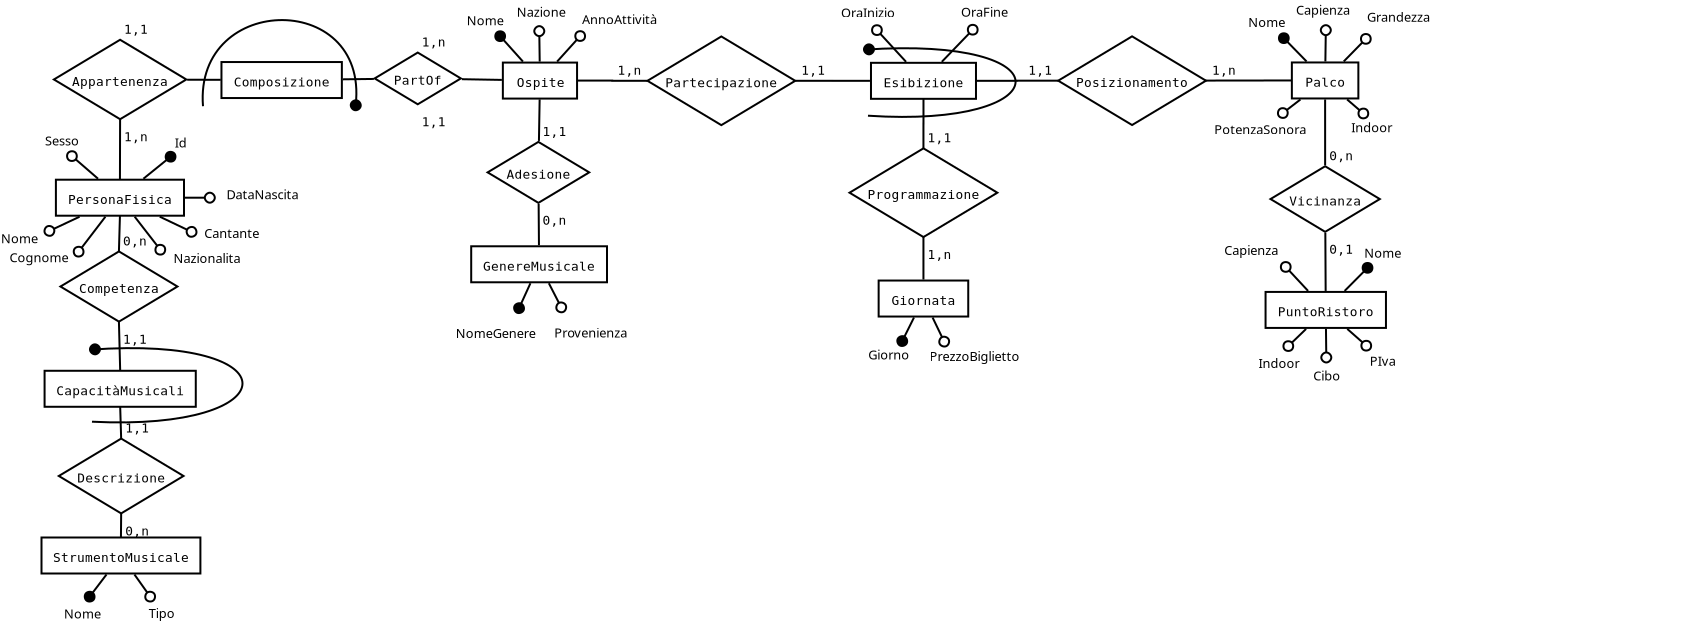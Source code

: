 <?xml version="1.0" encoding="UTF-8"?>
<dia:diagram xmlns:dia="http://www.lysator.liu.se/~alla/dia/">
  <dia:layer name="Sfondo" visible="true" active="true">
    <dia:object type="ER - Entity" version="0" id="O0">
      <dia:attribute name="obj_pos">
        <dia:point val="-26.372,6.944"/>
      </dia:attribute>
      <dia:attribute name="obj_bb">
        <dia:rectangle val="-26.422,6.894;-22.612,8.794"/>
      </dia:attribute>
      <dia:attribute name="elem_corner">
        <dia:point val="-26.372,6.944"/>
      </dia:attribute>
      <dia:attribute name="elem_width">
        <dia:real val="3.71"/>
      </dia:attribute>
      <dia:attribute name="elem_height">
        <dia:real val="1.8"/>
      </dia:attribute>
      <dia:attribute name="border_width">
        <dia:real val="0.1"/>
      </dia:attribute>
      <dia:attribute name="border_color">
        <dia:color val="#000000"/>
      </dia:attribute>
      <dia:attribute name="inner_color">
        <dia:color val="#ffffff"/>
      </dia:attribute>
      <dia:attribute name="name">
        <dia:string>#Ospite#</dia:string>
      </dia:attribute>
      <dia:attribute name="weak">
        <dia:boolean val="false"/>
      </dia:attribute>
      <dia:attribute name="associative">
        <dia:boolean val="false"/>
      </dia:attribute>
      <dia:attribute name="font">
        <dia:font family="monospace" style="0" name="Courier"/>
      </dia:attribute>
      <dia:attribute name="font_height">
        <dia:real val="0.8"/>
      </dia:attribute>
    </dia:object>
    <dia:object type="ER - Entity" version="0" id="O1">
      <dia:attribute name="obj_pos">
        <dia:point val="-7.583,17.842"/>
      </dia:attribute>
      <dia:attribute name="obj_bb">
        <dia:rectangle val="-7.633,17.792;-3.053,19.692"/>
      </dia:attribute>
      <dia:attribute name="elem_corner">
        <dia:point val="-7.583,17.842"/>
      </dia:attribute>
      <dia:attribute name="elem_width">
        <dia:real val="4.48"/>
      </dia:attribute>
      <dia:attribute name="elem_height">
        <dia:real val="1.8"/>
      </dia:attribute>
      <dia:attribute name="border_width">
        <dia:real val="0.1"/>
      </dia:attribute>
      <dia:attribute name="border_color">
        <dia:color val="#000000"/>
      </dia:attribute>
      <dia:attribute name="inner_color">
        <dia:color val="#ffffff"/>
      </dia:attribute>
      <dia:attribute name="name">
        <dia:string>#Giornata#</dia:string>
      </dia:attribute>
      <dia:attribute name="weak">
        <dia:boolean val="false"/>
      </dia:attribute>
      <dia:attribute name="associative">
        <dia:boolean val="false"/>
      </dia:attribute>
      <dia:attribute name="font">
        <dia:font family="monospace" style="0" name="Courier"/>
      </dia:attribute>
      <dia:attribute name="font_height">
        <dia:real val="0.8"/>
      </dia:attribute>
    </dia:object>
    <dia:object type="ER - Entity" version="0" id="O2">
      <dia:attribute name="obj_pos">
        <dia:point val="13.078,6.938"/>
      </dia:attribute>
      <dia:attribute name="obj_bb">
        <dia:rectangle val="13.028,6.888;16.453,8.788"/>
      </dia:attribute>
      <dia:attribute name="elem_corner">
        <dia:point val="13.078,6.938"/>
      </dia:attribute>
      <dia:attribute name="elem_width">
        <dia:real val="3.325"/>
      </dia:attribute>
      <dia:attribute name="elem_height">
        <dia:real val="1.8"/>
      </dia:attribute>
      <dia:attribute name="border_width">
        <dia:real val="0.1"/>
      </dia:attribute>
      <dia:attribute name="border_color">
        <dia:color val="#000000"/>
      </dia:attribute>
      <dia:attribute name="inner_color">
        <dia:color val="#ffffff"/>
      </dia:attribute>
      <dia:attribute name="name">
        <dia:string>#Palco#</dia:string>
      </dia:attribute>
      <dia:attribute name="weak">
        <dia:boolean val="false"/>
      </dia:attribute>
      <dia:attribute name="associative">
        <dia:boolean val="false"/>
      </dia:attribute>
      <dia:attribute name="font">
        <dia:font family="monospace" style="0" name="Courier"/>
      </dia:attribute>
      <dia:attribute name="font_height">
        <dia:real val="0.8"/>
      </dia:attribute>
    </dia:object>
    <dia:object type="ER - Entity" version="0" id="O3">
      <dia:attribute name="obj_pos">
        <dia:point val="11.763,18.411"/>
      </dia:attribute>
      <dia:attribute name="obj_bb">
        <dia:rectangle val="11.713,18.361;17.833,20.261"/>
      </dia:attribute>
      <dia:attribute name="elem_corner">
        <dia:point val="11.763,18.411"/>
      </dia:attribute>
      <dia:attribute name="elem_width">
        <dia:real val="6.02"/>
      </dia:attribute>
      <dia:attribute name="elem_height">
        <dia:real val="1.8"/>
      </dia:attribute>
      <dia:attribute name="border_width">
        <dia:real val="0.1"/>
      </dia:attribute>
      <dia:attribute name="border_color">
        <dia:color val="#000000"/>
      </dia:attribute>
      <dia:attribute name="inner_color">
        <dia:color val="#ffffff"/>
      </dia:attribute>
      <dia:attribute name="name">
        <dia:string>#PuntoRistoro#</dia:string>
      </dia:attribute>
      <dia:attribute name="weak">
        <dia:boolean val="false"/>
      </dia:attribute>
      <dia:attribute name="associative">
        <dia:boolean val="false"/>
      </dia:attribute>
      <dia:attribute name="font">
        <dia:font family="monospace" style="0" name="Courier"/>
      </dia:attribute>
      <dia:attribute name="font_height">
        <dia:real val="0.8"/>
      </dia:attribute>
    </dia:object>
    <dia:object type="ER - Relationship" version="0" id="O4">
      <dia:attribute name="obj_pos">
        <dia:point val="12.01,12.128"/>
      </dia:attribute>
      <dia:attribute name="obj_bb">
        <dia:rectangle val="11.96,10.978;17.525,16.557"/>
      </dia:attribute>
      <dia:attribute name="elem_corner">
        <dia:point val="12.01,12.128"/>
      </dia:attribute>
      <dia:attribute name="elem_width">
        <dia:real val="5.465"/>
      </dia:attribute>
      <dia:attribute name="elem_height">
        <dia:real val="3.279"/>
      </dia:attribute>
      <dia:attribute name="border_width">
        <dia:real val="0.1"/>
      </dia:attribute>
      <dia:attribute name="border_color">
        <dia:color val="#000000"/>
      </dia:attribute>
      <dia:attribute name="inner_color">
        <dia:color val="#ffffff"/>
      </dia:attribute>
      <dia:attribute name="name">
        <dia:string>#Vicinanza#</dia:string>
      </dia:attribute>
      <dia:attribute name="left_card">
        <dia:string>#0,n#</dia:string>
      </dia:attribute>
      <dia:attribute name="right_card">
        <dia:string>#0,1#</dia:string>
      </dia:attribute>
      <dia:attribute name="identifying">
        <dia:boolean val="false"/>
      </dia:attribute>
      <dia:attribute name="rotated">
        <dia:boolean val="true"/>
      </dia:attribute>
      <dia:attribute name="font">
        <dia:font family="monospace" style="0" name="Courier"/>
      </dia:attribute>
      <dia:attribute name="font_height">
        <dia:real val="0.8"/>
      </dia:attribute>
    </dia:object>
    <dia:object type="ER - Entity" version="0" id="O5">
      <dia:attribute name="obj_pos">
        <dia:point val="-48.72,12.8"/>
      </dia:attribute>
      <dia:attribute name="obj_bb">
        <dia:rectangle val="-48.77,12.75;-42.265,14.65"/>
      </dia:attribute>
      <dia:attribute name="elem_corner">
        <dia:point val="-48.72,12.8"/>
      </dia:attribute>
      <dia:attribute name="elem_width">
        <dia:real val="6.405"/>
      </dia:attribute>
      <dia:attribute name="elem_height">
        <dia:real val="1.8"/>
      </dia:attribute>
      <dia:attribute name="border_width">
        <dia:real val="0.1"/>
      </dia:attribute>
      <dia:attribute name="border_color">
        <dia:color val="#000000"/>
      </dia:attribute>
      <dia:attribute name="inner_color">
        <dia:color val="#ffffff"/>
      </dia:attribute>
      <dia:attribute name="name">
        <dia:string>#PersonaFisica#</dia:string>
      </dia:attribute>
      <dia:attribute name="weak">
        <dia:boolean val="false"/>
      </dia:attribute>
      <dia:attribute name="associative">
        <dia:boolean val="false"/>
      </dia:attribute>
      <dia:attribute name="font">
        <dia:font family="monospace" style="0" name="Courier"/>
      </dia:attribute>
      <dia:attribute name="font_height">
        <dia:real val="0.8"/>
      </dia:attribute>
    </dia:object>
    <dia:object type="ER - Entity" version="0" id="O6">
      <dia:attribute name="obj_pos">
        <dia:point val="-49.44,30.69"/>
      </dia:attribute>
      <dia:attribute name="obj_bb">
        <dia:rectangle val="-49.49,30.64;-41.445,32.54"/>
      </dia:attribute>
      <dia:attribute name="elem_corner">
        <dia:point val="-49.44,30.69"/>
      </dia:attribute>
      <dia:attribute name="elem_width">
        <dia:real val="7.945"/>
      </dia:attribute>
      <dia:attribute name="elem_height">
        <dia:real val="1.8"/>
      </dia:attribute>
      <dia:attribute name="border_width">
        <dia:real val="0.1"/>
      </dia:attribute>
      <dia:attribute name="border_color">
        <dia:color val="#000000"/>
      </dia:attribute>
      <dia:attribute name="inner_color">
        <dia:color val="#ffffff"/>
      </dia:attribute>
      <dia:attribute name="name">
        <dia:string>#StrumentoMusicale#</dia:string>
      </dia:attribute>
      <dia:attribute name="weak">
        <dia:boolean val="false"/>
      </dia:attribute>
      <dia:attribute name="associative">
        <dia:boolean val="false"/>
      </dia:attribute>
      <dia:attribute name="font">
        <dia:font family="monospace" style="0" name="Courier"/>
      </dia:attribute>
      <dia:attribute name="font_height">
        <dia:real val="0.8"/>
      </dia:attribute>
    </dia:object>
    <dia:object type="ER - Entity" version="0" id="O7">
      <dia:attribute name="obj_pos">
        <dia:point val="-27.955,16.129"/>
      </dia:attribute>
      <dia:attribute name="obj_bb">
        <dia:rectangle val="-28.005,16.079;-21.115,17.979"/>
      </dia:attribute>
      <dia:attribute name="elem_corner">
        <dia:point val="-27.955,16.129"/>
      </dia:attribute>
      <dia:attribute name="elem_width">
        <dia:real val="6.79"/>
      </dia:attribute>
      <dia:attribute name="elem_height">
        <dia:real val="1.8"/>
      </dia:attribute>
      <dia:attribute name="border_width">
        <dia:real val="0.1"/>
      </dia:attribute>
      <dia:attribute name="border_color">
        <dia:color val="#000000"/>
      </dia:attribute>
      <dia:attribute name="inner_color">
        <dia:color val="#ffffff"/>
      </dia:attribute>
      <dia:attribute name="name">
        <dia:string>#GenereMusicale#</dia:string>
      </dia:attribute>
      <dia:attribute name="weak">
        <dia:boolean val="false"/>
      </dia:attribute>
      <dia:attribute name="associative">
        <dia:boolean val="false"/>
      </dia:attribute>
      <dia:attribute name="font">
        <dia:font family="monospace" style="0" name="Courier"/>
      </dia:attribute>
      <dia:attribute name="font_height">
        <dia:real val="0.8"/>
      </dia:attribute>
    </dia:object>
    <dia:object type="ER - Relationship" version="0" id="O8">
      <dia:attribute name="obj_pos">
        <dia:point val="-27.135,10.91"/>
      </dia:attribute>
      <dia:attribute name="obj_bb">
        <dia:rectangle val="-27.185,9.76;-22.005,15.108"/>
      </dia:attribute>
      <dia:attribute name="elem_corner">
        <dia:point val="-27.135,10.91"/>
      </dia:attribute>
      <dia:attribute name="elem_width">
        <dia:real val="5.08"/>
      </dia:attribute>
      <dia:attribute name="elem_height">
        <dia:real val="3.048"/>
      </dia:attribute>
      <dia:attribute name="border_width">
        <dia:real val="0.1"/>
      </dia:attribute>
      <dia:attribute name="border_color">
        <dia:color val="#000000"/>
      </dia:attribute>
      <dia:attribute name="inner_color">
        <dia:color val="#ffffff"/>
      </dia:attribute>
      <dia:attribute name="name">
        <dia:string>#Adesione#</dia:string>
      </dia:attribute>
      <dia:attribute name="left_card">
        <dia:string>#1,1#</dia:string>
      </dia:attribute>
      <dia:attribute name="right_card">
        <dia:string>#0,n#</dia:string>
      </dia:attribute>
      <dia:attribute name="identifying">
        <dia:boolean val="false"/>
      </dia:attribute>
      <dia:attribute name="rotated">
        <dia:boolean val="true"/>
      </dia:attribute>
      <dia:attribute name="font">
        <dia:font family="monospace" style="0" name="Courier"/>
      </dia:attribute>
      <dia:attribute name="font_height">
        <dia:real val="0.8"/>
      </dia:attribute>
    </dia:object>
    <dia:object type="ER - Entity" version="0" id="O9">
      <dia:attribute name="obj_pos">
        <dia:point val="-7.966,6.956"/>
      </dia:attribute>
      <dia:attribute name="obj_bb">
        <dia:rectangle val="-8.016,6.906;-2.666,8.806"/>
      </dia:attribute>
      <dia:attribute name="elem_corner">
        <dia:point val="-7.966,6.956"/>
      </dia:attribute>
      <dia:attribute name="elem_width">
        <dia:real val="5.25"/>
      </dia:attribute>
      <dia:attribute name="elem_height">
        <dia:real val="1.8"/>
      </dia:attribute>
      <dia:attribute name="border_width">
        <dia:real val="0.1"/>
      </dia:attribute>
      <dia:attribute name="border_color">
        <dia:color val="#000000"/>
      </dia:attribute>
      <dia:attribute name="inner_color">
        <dia:color val="#ffffff"/>
      </dia:attribute>
      <dia:attribute name="name">
        <dia:string>#Esibizione#</dia:string>
      </dia:attribute>
      <dia:attribute name="weak">
        <dia:boolean val="false"/>
      </dia:attribute>
      <dia:attribute name="associative">
        <dia:boolean val="false"/>
      </dia:attribute>
      <dia:attribute name="font">
        <dia:font family="monospace" style="0" name="Courier"/>
      </dia:attribute>
      <dia:attribute name="font_height">
        <dia:real val="0.8"/>
      </dia:attribute>
    </dia:object>
    <dia:object type="ER - Relationship" version="0" id="O10">
      <dia:attribute name="obj_pos">
        <dia:point val="-9.038,11.233"/>
      </dia:attribute>
      <dia:attribute name="obj_bb">
        <dia:rectangle val="-9.088,10.083;-1.598,16.817"/>
      </dia:attribute>
      <dia:attribute name="elem_corner">
        <dia:point val="-9.038,11.233"/>
      </dia:attribute>
      <dia:attribute name="elem_width">
        <dia:real val="7.39"/>
      </dia:attribute>
      <dia:attribute name="elem_height">
        <dia:real val="4.434"/>
      </dia:attribute>
      <dia:attribute name="border_width">
        <dia:real val="0.1"/>
      </dia:attribute>
      <dia:attribute name="border_color">
        <dia:color val="#000000"/>
      </dia:attribute>
      <dia:attribute name="inner_color">
        <dia:color val="#ffffff"/>
      </dia:attribute>
      <dia:attribute name="name">
        <dia:string>#Programmazione#</dia:string>
      </dia:attribute>
      <dia:attribute name="left_card">
        <dia:string>#1,1#</dia:string>
      </dia:attribute>
      <dia:attribute name="right_card">
        <dia:string>#1,n#</dia:string>
      </dia:attribute>
      <dia:attribute name="identifying">
        <dia:boolean val="false"/>
      </dia:attribute>
      <dia:attribute name="rotated">
        <dia:boolean val="true"/>
      </dia:attribute>
      <dia:attribute name="font">
        <dia:font family="monospace" style="0" name="Courier"/>
      </dia:attribute>
      <dia:attribute name="font_height">
        <dia:real val="0.8"/>
      </dia:attribute>
    </dia:object>
    <dia:object type="ER - Relationship" version="0" id="O11">
      <dia:attribute name="obj_pos">
        <dia:point val="1.393,5.632"/>
      </dia:attribute>
      <dia:attribute name="obj_bb">
        <dia:rectangle val="-0.112,5.582;10.288,10.116"/>
      </dia:attribute>
      <dia:attribute name="elem_corner">
        <dia:point val="1.393,5.632"/>
      </dia:attribute>
      <dia:attribute name="elem_width">
        <dia:real val="7.39"/>
      </dia:attribute>
      <dia:attribute name="elem_height">
        <dia:real val="4.434"/>
      </dia:attribute>
      <dia:attribute name="border_width">
        <dia:real val="0.1"/>
      </dia:attribute>
      <dia:attribute name="border_color">
        <dia:color val="#000000"/>
      </dia:attribute>
      <dia:attribute name="inner_color">
        <dia:color val="#ffffff"/>
      </dia:attribute>
      <dia:attribute name="name">
        <dia:string>#Posizionamento#</dia:string>
      </dia:attribute>
      <dia:attribute name="left_card">
        <dia:string>#1,1#</dia:string>
      </dia:attribute>
      <dia:attribute name="right_card">
        <dia:string>#1,n#</dia:string>
      </dia:attribute>
      <dia:attribute name="identifying">
        <dia:boolean val="false"/>
      </dia:attribute>
      <dia:attribute name="rotated">
        <dia:boolean val="false"/>
      </dia:attribute>
      <dia:attribute name="font">
        <dia:font family="monospace" style="0" name="Courier"/>
      </dia:attribute>
      <dia:attribute name="font_height">
        <dia:real val="0.8"/>
      </dia:attribute>
    </dia:object>
    <dia:object type="ER - Relationship" version="0" id="O12">
      <dia:attribute name="obj_pos">
        <dia:point val="-19.144,5.638"/>
      </dia:attribute>
      <dia:attribute name="obj_bb">
        <dia:rectangle val="-20.649,5.588;-10.249,10.121"/>
      </dia:attribute>
      <dia:attribute name="elem_corner">
        <dia:point val="-19.144,5.638"/>
      </dia:attribute>
      <dia:attribute name="elem_width">
        <dia:real val="7.39"/>
      </dia:attribute>
      <dia:attribute name="elem_height">
        <dia:real val="4.434"/>
      </dia:attribute>
      <dia:attribute name="border_width">
        <dia:real val="0.1"/>
      </dia:attribute>
      <dia:attribute name="border_color">
        <dia:color val="#000000"/>
      </dia:attribute>
      <dia:attribute name="inner_color">
        <dia:color val="#ffffff"/>
      </dia:attribute>
      <dia:attribute name="name">
        <dia:string>#Partecipazione#</dia:string>
      </dia:attribute>
      <dia:attribute name="left_card">
        <dia:string>#1,n#</dia:string>
      </dia:attribute>
      <dia:attribute name="right_card">
        <dia:string>#1,1#</dia:string>
      </dia:attribute>
      <dia:attribute name="identifying">
        <dia:boolean val="false"/>
      </dia:attribute>
      <dia:attribute name="rotated">
        <dia:boolean val="false"/>
      </dia:attribute>
      <dia:attribute name="font">
        <dia:font family="monospace" style="0" name="Courier"/>
      </dia:attribute>
      <dia:attribute name="font_height">
        <dia:real val="0.8"/>
      </dia:attribute>
    </dia:object>
    <dia:object type="ER - Participation" version="1" id="O13">
      <dia:attribute name="obj_pos">
        <dia:point val="-19.144,7.855"/>
      </dia:attribute>
      <dia:attribute name="obj_bb">
        <dia:rectangle val="-22.712,7.794;-19.094,7.905"/>
      </dia:attribute>
      <dia:attribute name="orth_points">
        <dia:point val="-19.144,7.855"/>
        <dia:point val="-20.903,7.855"/>
        <dia:point val="-20.903,7.844"/>
        <dia:point val="-22.662,7.844"/>
      </dia:attribute>
      <dia:attribute name="orth_orient">
        <dia:enum val="0"/>
        <dia:enum val="1"/>
        <dia:enum val="0"/>
      </dia:attribute>
      <dia:attribute name="autorouting">
        <dia:boolean val="true"/>
      </dia:attribute>
      <dia:attribute name="total">
        <dia:boolean val="false"/>
      </dia:attribute>
      <dia:connections>
        <dia:connection handle="0" to="O12" connection="0"/>
        <dia:connection handle="1" to="O0" connection="4"/>
      </dia:connections>
    </dia:object>
    <dia:object type="ER - Participation" version="1" id="O14">
      <dia:attribute name="obj_pos">
        <dia:point val="-11.754,7.855"/>
      </dia:attribute>
      <dia:attribute name="obj_bb">
        <dia:rectangle val="-11.804,7.805;-7.967,7.906"/>
      </dia:attribute>
      <dia:attribute name="orth_points">
        <dia:point val="-11.754,7.855"/>
        <dia:point val="-9.885,7.855"/>
        <dia:point val="-9.885,7.856"/>
        <dia:point val="-8.017,7.856"/>
      </dia:attribute>
      <dia:attribute name="orth_orient">
        <dia:enum val="0"/>
        <dia:enum val="1"/>
        <dia:enum val="0"/>
      </dia:attribute>
      <dia:attribute name="autorouting">
        <dia:boolean val="true"/>
      </dia:attribute>
      <dia:attribute name="total">
        <dia:boolean val="false"/>
      </dia:attribute>
      <dia:connections>
        <dia:connection handle="0" to="O12" connection="4"/>
        <dia:connection handle="1" to="O9" connection="8"/>
      </dia:connections>
    </dia:object>
    <dia:object type="ER - Participation" version="1" id="O15">
      <dia:attribute name="obj_pos">
        <dia:point val="-2.716,7.856"/>
      </dia:attribute>
      <dia:attribute name="obj_bb">
        <dia:rectangle val="-2.766,7.799;1.443,7.906"/>
      </dia:attribute>
      <dia:attribute name="orth_points">
        <dia:point val="-2.716,7.856"/>
        <dia:point val="-0.662,7.856"/>
        <dia:point val="-0.662,7.849"/>
        <dia:point val="1.393,7.849"/>
      </dia:attribute>
      <dia:attribute name="orth_orient">
        <dia:enum val="0"/>
        <dia:enum val="1"/>
        <dia:enum val="0"/>
      </dia:attribute>
      <dia:attribute name="autorouting">
        <dia:boolean val="true"/>
      </dia:attribute>
      <dia:attribute name="total">
        <dia:boolean val="false"/>
      </dia:attribute>
      <dia:connections>
        <dia:connection handle="0" to="O9" connection="4"/>
        <dia:connection handle="1" to="O11" connection="0"/>
      </dia:connections>
    </dia:object>
    <dia:object type="ER - Participation" version="1" id="O16">
      <dia:attribute name="obj_pos">
        <dia:point val="-5.343,15.667"/>
      </dia:attribute>
      <dia:attribute name="obj_bb">
        <dia:rectangle val="-5.393,15.617;-5.293,17.841"/>
      </dia:attribute>
      <dia:attribute name="orth_points">
        <dia:point val="-5.343,15.667"/>
        <dia:point val="-5.343,16.729"/>
        <dia:point val="-5.343,16.729"/>
        <dia:point val="-5.343,17.791"/>
      </dia:attribute>
      <dia:attribute name="orth_orient">
        <dia:enum val="1"/>
        <dia:enum val="0"/>
        <dia:enum val="1"/>
      </dia:attribute>
      <dia:attribute name="autorouting">
        <dia:boolean val="true"/>
      </dia:attribute>
      <dia:attribute name="total">
        <dia:boolean val="false"/>
      </dia:attribute>
      <dia:connections>
        <dia:connection handle="0" to="O10" connection="6"/>
        <dia:connection handle="1" to="O1" connection="8"/>
      </dia:connections>
    </dia:object>
    <dia:object type="ER - Participation" version="1" id="O17">
      <dia:attribute name="obj_pos">
        <dia:point val="-5.343,11.233"/>
      </dia:attribute>
      <dia:attribute name="obj_bb">
        <dia:rectangle val="-5.393,8.706;-5.291,11.283"/>
      </dia:attribute>
      <dia:attribute name="orth_points">
        <dia:point val="-5.343,11.233"/>
        <dia:point val="-5.343,9.994"/>
        <dia:point val="-5.341,9.994"/>
        <dia:point val="-5.341,8.756"/>
      </dia:attribute>
      <dia:attribute name="orth_orient">
        <dia:enum val="1"/>
        <dia:enum val="0"/>
        <dia:enum val="1"/>
      </dia:attribute>
      <dia:attribute name="autorouting">
        <dia:boolean val="true"/>
      </dia:attribute>
      <dia:attribute name="total">
        <dia:boolean val="false"/>
      </dia:attribute>
      <dia:connections>
        <dia:connection handle="0" to="O10" connection="2"/>
        <dia:connection handle="1" to="O9" connection="6"/>
      </dia:connections>
    </dia:object>
    <dia:object type="Standard - Line" version="0" id="O18">
      <dia:attribute name="obj_pos">
        <dia:point val="13.813,6.888"/>
      </dia:attribute>
      <dia:attribute name="obj_bb">
        <dia:rectangle val="12.431,5.474;13.883,6.958"/>
      </dia:attribute>
      <dia:attribute name="conn_endpoints">
        <dia:point val="13.813,6.888"/>
        <dia:point val="12.502,5.545"/>
      </dia:attribute>
      <dia:attribute name="numcp">
        <dia:int val="1"/>
      </dia:attribute>
      <dia:attribute name="line_width">
        <dia:real val="0.1"/>
      </dia:attribute>
      <dia:attribute name="end_arrow">
        <dia:enum val="8"/>
      </dia:attribute>
      <dia:attribute name="end_arrow_length">
        <dia:real val="0.5"/>
      </dia:attribute>
      <dia:attribute name="end_arrow_width">
        <dia:real val="0.5"/>
      </dia:attribute>
      <dia:connections>
        <dia:connection handle="0" to="O2" connection="8"/>
      </dia:connections>
    </dia:object>
    <dia:object type="Standard - Text" version="1" id="O19">
      <dia:attribute name="obj_pos">
        <dia:point val="13.389,5.25"/>
      </dia:attribute>
      <dia:attribute name="obj_bb">
        <dia:rectangle val="13.389,4.655;13.389,5.402"/>
      </dia:attribute>
      <dia:attribute name="text">
        <dia:composite type="text">
          <dia:attribute name="string">
            <dia:string>##</dia:string>
          </dia:attribute>
          <dia:attribute name="font">
            <dia:font family="sans" style="0" name="Helvetica"/>
          </dia:attribute>
          <dia:attribute name="height">
            <dia:real val="0.8"/>
          </dia:attribute>
          <dia:attribute name="pos">
            <dia:point val="13.389,5.25"/>
          </dia:attribute>
          <dia:attribute name="color">
            <dia:color val="#000000"/>
          </dia:attribute>
          <dia:attribute name="alignment">
            <dia:enum val="0"/>
          </dia:attribute>
        </dia:composite>
      </dia:attribute>
      <dia:attribute name="valign">
        <dia:enum val="3"/>
      </dia:attribute>
    </dia:object>
    <dia:object type="Standard - Text" version="1" id="O20">
      <dia:attribute name="obj_pos">
        <dia:point val="11.789,4"/>
      </dia:attribute>
      <dia:attribute name="obj_bb">
        <dia:rectangle val="11.789,3.405;11.789,4.152"/>
      </dia:attribute>
      <dia:attribute name="text">
        <dia:composite type="text">
          <dia:attribute name="string">
            <dia:string>##</dia:string>
          </dia:attribute>
          <dia:attribute name="font">
            <dia:font family="sans" style="0" name="Helvetica"/>
          </dia:attribute>
          <dia:attribute name="height">
            <dia:real val="0.8"/>
          </dia:attribute>
          <dia:attribute name="pos">
            <dia:point val="11.789,4"/>
          </dia:attribute>
          <dia:attribute name="color">
            <dia:color val="#ffffff"/>
          </dia:attribute>
          <dia:attribute name="alignment">
            <dia:enum val="0"/>
          </dia:attribute>
        </dia:composite>
      </dia:attribute>
      <dia:attribute name="valign">
        <dia:enum val="3"/>
      </dia:attribute>
    </dia:object>
    <dia:object type="Standard - Text" version="1" id="O21">
      <dia:attribute name="obj_pos">
        <dia:point val="12.039,4.7"/>
      </dia:attribute>
      <dia:attribute name="obj_bb">
        <dia:rectangle val="12.039,4.105;12.039,4.853"/>
      </dia:attribute>
      <dia:attribute name="text">
        <dia:composite type="text">
          <dia:attribute name="string">
            <dia:string>##</dia:string>
          </dia:attribute>
          <dia:attribute name="font">
            <dia:font family="sans" style="0" name="Helvetica"/>
          </dia:attribute>
          <dia:attribute name="height">
            <dia:real val="0.8"/>
          </dia:attribute>
          <dia:attribute name="pos">
            <dia:point val="12.039,4.7"/>
          </dia:attribute>
          <dia:attribute name="color">
            <dia:color val="#ffffff"/>
          </dia:attribute>
          <dia:attribute name="alignment">
            <dia:enum val="0"/>
          </dia:attribute>
        </dia:composite>
      </dia:attribute>
      <dia:attribute name="valign">
        <dia:enum val="3"/>
      </dia:attribute>
    </dia:object>
    <dia:object type="Standard - Text" version="1" id="O22">
      <dia:attribute name="obj_pos">
        <dia:point val="10.895,5.162"/>
      </dia:attribute>
      <dia:attribute name="obj_bb">
        <dia:rectangle val="10.895,4.567;12.785,5.314"/>
      </dia:attribute>
      <dia:attribute name="text">
        <dia:composite type="text">
          <dia:attribute name="string">
            <dia:string>#Nome#</dia:string>
          </dia:attribute>
          <dia:attribute name="font">
            <dia:font family="sans" style="0" name="Helvetica"/>
          </dia:attribute>
          <dia:attribute name="height">
            <dia:real val="0.8"/>
          </dia:attribute>
          <dia:attribute name="pos">
            <dia:point val="10.895,5.162"/>
          </dia:attribute>
          <dia:attribute name="color">
            <dia:color val="#000000"/>
          </dia:attribute>
          <dia:attribute name="alignment">
            <dia:enum val="0"/>
          </dia:attribute>
        </dia:composite>
      </dia:attribute>
      <dia:attribute name="valign">
        <dia:enum val="3"/>
      </dia:attribute>
    </dia:object>
    <dia:object type="Standard - Line" version="0" id="O23">
      <dia:attribute name="obj_pos">
        <dia:point val="14.754,6.888"/>
      </dia:attribute>
      <dia:attribute name="obj_bb">
        <dia:rectangle val="14.456,4.952;15.097,6.938"/>
      </dia:attribute>
      <dia:attribute name="conn_endpoints">
        <dia:point val="14.754,6.888"/>
        <dia:point val="14.78,5.023"/>
      </dia:attribute>
      <dia:attribute name="numcp">
        <dia:int val="1"/>
      </dia:attribute>
      <dia:attribute name="line_width">
        <dia:real val="0.1"/>
      </dia:attribute>
      <dia:attribute name="end_arrow">
        <dia:enum val="9"/>
      </dia:attribute>
      <dia:attribute name="end_arrow_length">
        <dia:real val="0.5"/>
      </dia:attribute>
      <dia:attribute name="end_arrow_width">
        <dia:real val="0.5"/>
      </dia:attribute>
      <dia:connections>
        <dia:connection handle="0" to="O2" connection="8"/>
      </dia:connections>
    </dia:object>
    <dia:object type="Standard - Line" version="0" id="O24">
      <dia:attribute name="obj_pos">
        <dia:point val="13.508,8.787"/>
      </dia:attribute>
      <dia:attribute name="obj_bb">
        <dia:rectangle val="12.319,8.717;13.579,9.751"/>
      </dia:attribute>
      <dia:attribute name="conn_endpoints">
        <dia:point val="13.508,8.787"/>
        <dia:point val="12.389,9.65"/>
      </dia:attribute>
      <dia:attribute name="numcp">
        <dia:int val="1"/>
      </dia:attribute>
      <dia:attribute name="line_width">
        <dia:real val="0.1"/>
      </dia:attribute>
      <dia:attribute name="end_arrow">
        <dia:enum val="9"/>
      </dia:attribute>
      <dia:attribute name="end_arrow_length">
        <dia:real val="0.5"/>
      </dia:attribute>
      <dia:attribute name="end_arrow_width">
        <dia:real val="0.5"/>
      </dia:attribute>
      <dia:connections>
        <dia:connection handle="0" to="O2" connection="8"/>
      </dia:connections>
    </dia:object>
    <dia:object type="Standard - Line" version="0" id="O25">
      <dia:attribute name="obj_pos">
        <dia:point val="15.671,6.888"/>
      </dia:attribute>
      <dia:attribute name="obj_bb">
        <dia:rectangle val="15.6,5.474;17.058,6.958"/>
      </dia:attribute>
      <dia:attribute name="conn_endpoints">
        <dia:point val="15.671,6.888"/>
        <dia:point val="16.987,5.545"/>
      </dia:attribute>
      <dia:attribute name="numcp">
        <dia:int val="1"/>
      </dia:attribute>
      <dia:attribute name="line_width">
        <dia:real val="0.1"/>
      </dia:attribute>
      <dia:attribute name="end_arrow">
        <dia:enum val="9"/>
      </dia:attribute>
      <dia:attribute name="end_arrow_length">
        <dia:real val="0.5"/>
      </dia:attribute>
      <dia:attribute name="end_arrow_width">
        <dia:real val="0.5"/>
      </dia:attribute>
      <dia:connections>
        <dia:connection handle="0" to="O2" connection="8"/>
      </dia:connections>
    </dia:object>
    <dia:object type="Standard - Line" version="0" id="O26">
      <dia:attribute name="obj_pos">
        <dia:point val="15.84,8.788"/>
      </dia:attribute>
      <dia:attribute name="obj_bb">
        <dia:rectangle val="15.77,8.717;16.951,9.765"/>
      </dia:attribute>
      <dia:attribute name="conn_endpoints">
        <dia:point val="15.84,8.788"/>
        <dia:point val="16.88,9.685"/>
      </dia:attribute>
      <dia:attribute name="numcp">
        <dia:int val="1"/>
      </dia:attribute>
      <dia:attribute name="line_width">
        <dia:real val="0.1"/>
      </dia:attribute>
      <dia:attribute name="end_arrow">
        <dia:enum val="9"/>
      </dia:attribute>
      <dia:attribute name="end_arrow_length">
        <dia:real val="0.5"/>
      </dia:attribute>
      <dia:attribute name="end_arrow_width">
        <dia:real val="0.5"/>
      </dia:attribute>
      <dia:connections>
        <dia:connection handle="0" to="O2" connection="8"/>
      </dia:connections>
    </dia:object>
    <dia:object type="Standard - Text" version="1" id="O27">
      <dia:attribute name="obj_pos">
        <dia:point val="13.289,4.55"/>
      </dia:attribute>
      <dia:attribute name="obj_bb">
        <dia:rectangle val="13.289,3.955;16.242,4.702"/>
      </dia:attribute>
      <dia:attribute name="text">
        <dia:composite type="text">
          <dia:attribute name="string">
            <dia:string>#Capienza#</dia:string>
          </dia:attribute>
          <dia:attribute name="font">
            <dia:font family="sans" style="0" name="Helvetica"/>
          </dia:attribute>
          <dia:attribute name="height">
            <dia:real val="0.8"/>
          </dia:attribute>
          <dia:attribute name="pos">
            <dia:point val="13.289,4.55"/>
          </dia:attribute>
          <dia:attribute name="color">
            <dia:color val="#000000"/>
          </dia:attribute>
          <dia:attribute name="alignment">
            <dia:enum val="0"/>
          </dia:attribute>
        </dia:composite>
      </dia:attribute>
      <dia:attribute name="valign">
        <dia:enum val="3"/>
      </dia:attribute>
    </dia:object>
    <dia:object type="Standard - Text" version="1" id="O28">
      <dia:attribute name="obj_pos">
        <dia:point val="18.839,5.55"/>
      </dia:attribute>
      <dia:attribute name="obj_bb">
        <dia:rectangle val="18.839,4.955;18.839,5.702"/>
      </dia:attribute>
      <dia:attribute name="text">
        <dia:composite type="text">
          <dia:attribute name="string">
            <dia:string>##</dia:string>
          </dia:attribute>
          <dia:attribute name="font">
            <dia:font family="sans" style="0" name="Helvetica"/>
          </dia:attribute>
          <dia:attribute name="height">
            <dia:real val="0.8"/>
          </dia:attribute>
          <dia:attribute name="pos">
            <dia:point val="18.839,5.55"/>
          </dia:attribute>
          <dia:attribute name="color">
            <dia:color val="#ffffff"/>
          </dia:attribute>
          <dia:attribute name="alignment">
            <dia:enum val="0"/>
          </dia:attribute>
        </dia:composite>
      </dia:attribute>
      <dia:attribute name="valign">
        <dia:enum val="3"/>
      </dia:attribute>
    </dia:object>
    <dia:object type="Standard - Text" version="1" id="O29">
      <dia:attribute name="obj_pos">
        <dia:point val="16.837,4.9"/>
      </dia:attribute>
      <dia:attribute name="obj_bb">
        <dia:rectangle val="16.837,4.305;20.257,5.053"/>
      </dia:attribute>
      <dia:attribute name="text">
        <dia:composite type="text">
          <dia:attribute name="string">
            <dia:string>#Grandezza#</dia:string>
          </dia:attribute>
          <dia:attribute name="font">
            <dia:font family="sans" style="0" name="Helvetica"/>
          </dia:attribute>
          <dia:attribute name="height">
            <dia:real val="0.8"/>
          </dia:attribute>
          <dia:attribute name="pos">
            <dia:point val="16.837,4.9"/>
          </dia:attribute>
          <dia:attribute name="color">
            <dia:color val="#000000"/>
          </dia:attribute>
          <dia:attribute name="alignment">
            <dia:enum val="0"/>
          </dia:attribute>
        </dia:composite>
      </dia:attribute>
      <dia:attribute name="valign">
        <dia:enum val="3"/>
      </dia:attribute>
    </dia:object>
    <dia:object type="Standard - Text" version="1" id="O30">
      <dia:attribute name="obj_pos">
        <dia:point val="9.194,10.532"/>
      </dia:attribute>
      <dia:attribute name="obj_bb">
        <dia:rectangle val="9.194,9.937;13.979,10.685"/>
      </dia:attribute>
      <dia:attribute name="text">
        <dia:composite type="text">
          <dia:attribute name="string">
            <dia:string>#PotenzaSonora#</dia:string>
          </dia:attribute>
          <dia:attribute name="font">
            <dia:font family="sans" style="0" name="Helvetica"/>
          </dia:attribute>
          <dia:attribute name="height">
            <dia:real val="0.8"/>
          </dia:attribute>
          <dia:attribute name="pos">
            <dia:point val="9.194,10.532"/>
          </dia:attribute>
          <dia:attribute name="color">
            <dia:color val="#000000"/>
          </dia:attribute>
          <dia:attribute name="alignment">
            <dia:enum val="0"/>
          </dia:attribute>
        </dia:composite>
      </dia:attribute>
      <dia:attribute name="valign">
        <dia:enum val="3"/>
      </dia:attribute>
    </dia:object>
    <dia:object type="Standard - Text" version="1" id="O31">
      <dia:attribute name="obj_pos">
        <dia:point val="16.042,10.426"/>
      </dia:attribute>
      <dia:attribute name="obj_bb">
        <dia:rectangle val="16.042,9.831;18.092,10.578"/>
      </dia:attribute>
      <dia:attribute name="text">
        <dia:composite type="text">
          <dia:attribute name="string">
            <dia:string>#Indoor#</dia:string>
          </dia:attribute>
          <dia:attribute name="font">
            <dia:font family="sans" style="0" name="Helvetica"/>
          </dia:attribute>
          <dia:attribute name="height">
            <dia:real val="0.8"/>
          </dia:attribute>
          <dia:attribute name="pos">
            <dia:point val="16.042,10.426"/>
          </dia:attribute>
          <dia:attribute name="color">
            <dia:color val="#000000"/>
          </dia:attribute>
          <dia:attribute name="alignment">
            <dia:enum val="0"/>
          </dia:attribute>
        </dia:composite>
      </dia:attribute>
      <dia:attribute name="valign">
        <dia:enum val="3"/>
      </dia:attribute>
    </dia:object>
    <dia:object type="Standard - Line" version="0" id="O32">
      <dia:attribute name="obj_pos">
        <dia:point val="-6.212,6.907"/>
      </dia:attribute>
      <dia:attribute name="obj_bb">
        <dia:rectangle val="-7.942,5.029;-6.142,6.978"/>
      </dia:attribute>
      <dia:attribute name="conn_endpoints">
        <dia:point val="-6.212,6.907"/>
        <dia:point val="-7.871,5.1"/>
      </dia:attribute>
      <dia:attribute name="numcp">
        <dia:int val="1"/>
      </dia:attribute>
      <dia:attribute name="line_width">
        <dia:real val="0.1"/>
      </dia:attribute>
      <dia:attribute name="end_arrow">
        <dia:enum val="9"/>
      </dia:attribute>
      <dia:attribute name="end_arrow_length">
        <dia:real val="0.5"/>
      </dia:attribute>
      <dia:attribute name="end_arrow_width">
        <dia:real val="0.5"/>
      </dia:attribute>
      <dia:connections>
        <dia:connection handle="0" to="O9" connection="8"/>
      </dia:connections>
    </dia:object>
    <dia:object type="Standard - Line" version="0" id="O33">
      <dia:attribute name="obj_pos">
        <dia:point val="-4.425,6.906"/>
      </dia:attribute>
      <dia:attribute name="obj_bb">
        <dia:rectangle val="-4.496,5.014;-2.599,6.977"/>
      </dia:attribute>
      <dia:attribute name="conn_endpoints">
        <dia:point val="-4.425,6.906"/>
        <dia:point val="-2.67,5.085"/>
      </dia:attribute>
      <dia:attribute name="numcp">
        <dia:int val="1"/>
      </dia:attribute>
      <dia:attribute name="line_width">
        <dia:real val="0.1"/>
      </dia:attribute>
      <dia:attribute name="end_arrow">
        <dia:enum val="9"/>
      </dia:attribute>
      <dia:attribute name="end_arrow_length">
        <dia:real val="0.5"/>
      </dia:attribute>
      <dia:attribute name="end_arrow_width">
        <dia:real val="0.5"/>
      </dia:attribute>
      <dia:connections>
        <dia:connection handle="0" to="O9" connection="8"/>
      </dia:connections>
    </dia:object>
    <dia:object type="Standard - Text" version="1" id="O34">
      <dia:attribute name="obj_pos">
        <dia:point val="-9.47,4.685"/>
      </dia:attribute>
      <dia:attribute name="obj_bb">
        <dia:rectangle val="-9.47,4.09;-6.632,4.838"/>
      </dia:attribute>
      <dia:attribute name="text">
        <dia:composite type="text">
          <dia:attribute name="string">
            <dia:string>#OraInizio#</dia:string>
          </dia:attribute>
          <dia:attribute name="font">
            <dia:font family="sans" style="0" name="Helvetica"/>
          </dia:attribute>
          <dia:attribute name="height">
            <dia:real val="0.8"/>
          </dia:attribute>
          <dia:attribute name="pos">
            <dia:point val="-9.47,4.685"/>
          </dia:attribute>
          <dia:attribute name="color">
            <dia:color val="#000000"/>
          </dia:attribute>
          <dia:attribute name="alignment">
            <dia:enum val="0"/>
          </dia:attribute>
        </dia:composite>
      </dia:attribute>
      <dia:attribute name="valign">
        <dia:enum val="3"/>
      </dia:attribute>
    </dia:object>
    <dia:object type="Standard - Text" version="1" id="O35">
      <dia:attribute name="obj_pos">
        <dia:point val="-3.471,4.65"/>
      </dia:attribute>
      <dia:attribute name="obj_bb">
        <dia:rectangle val="-3.471,4.055;-1.014,4.803"/>
      </dia:attribute>
      <dia:attribute name="text">
        <dia:composite type="text">
          <dia:attribute name="string">
            <dia:string>#OraFine#</dia:string>
          </dia:attribute>
          <dia:attribute name="font">
            <dia:font family="sans" style="0" name="Helvetica"/>
          </dia:attribute>
          <dia:attribute name="height">
            <dia:real val="0.8"/>
          </dia:attribute>
          <dia:attribute name="pos">
            <dia:point val="-3.471,4.65"/>
          </dia:attribute>
          <dia:attribute name="color">
            <dia:color val="#000000"/>
          </dia:attribute>
          <dia:attribute name="alignment">
            <dia:enum val="0"/>
          </dia:attribute>
        </dia:composite>
      </dia:attribute>
      <dia:attribute name="valign">
        <dia:enum val="3"/>
      </dia:attribute>
    </dia:object>
    <dia:object type="Standard - Line" version="0" id="O36">
      <dia:attribute name="obj_pos">
        <dia:point val="-5.815,19.69"/>
      </dia:attribute>
      <dia:attribute name="obj_bb">
        <dia:rectangle val="-6.689,19.623;-5.748,21.159"/>
      </dia:attribute>
      <dia:attribute name="conn_endpoints">
        <dia:point val="-5.815,19.69"/>
        <dia:point val="-6.514,21.092"/>
      </dia:attribute>
      <dia:attribute name="numcp">
        <dia:int val="1"/>
      </dia:attribute>
      <dia:attribute name="line_width">
        <dia:real val="0.1"/>
      </dia:attribute>
      <dia:attribute name="end_arrow">
        <dia:enum val="8"/>
      </dia:attribute>
      <dia:attribute name="end_arrow_length">
        <dia:real val="0.5"/>
      </dia:attribute>
      <dia:attribute name="end_arrow_width">
        <dia:real val="0.5"/>
      </dia:attribute>
      <dia:connections>
        <dia:connection handle="0" to="O1" connection="8"/>
      </dia:connections>
    </dia:object>
    <dia:object type="Standard - Line" version="0" id="O37">
      <dia:attribute name="obj_pos">
        <dia:point val="-4.886,19.692"/>
      </dia:attribute>
      <dia:attribute name="obj_bb">
        <dia:rectangle val="-4.952,19.625;-3.995,21.233"/>
      </dia:attribute>
      <dia:attribute name="conn_endpoints">
        <dia:point val="-4.886,19.692"/>
        <dia:point val="-4.175,21.166"/>
      </dia:attribute>
      <dia:attribute name="numcp">
        <dia:int val="1"/>
      </dia:attribute>
      <dia:attribute name="line_width">
        <dia:real val="0.1"/>
      </dia:attribute>
      <dia:attribute name="end_arrow">
        <dia:enum val="9"/>
      </dia:attribute>
      <dia:attribute name="end_arrow_length">
        <dia:real val="0.5"/>
      </dia:attribute>
      <dia:attribute name="end_arrow_width">
        <dia:real val="0.5"/>
      </dia:attribute>
      <dia:connections>
        <dia:connection handle="0" to="O1" connection="8"/>
      </dia:connections>
    </dia:object>
    <dia:object type="Standard - Text" version="1" id="O38">
      <dia:attribute name="obj_pos">
        <dia:point val="-8.101,21.788"/>
      </dia:attribute>
      <dia:attribute name="obj_bb">
        <dia:rectangle val="-8.101,21.193;-5.986,21.941"/>
      </dia:attribute>
      <dia:attribute name="text">
        <dia:composite type="text">
          <dia:attribute name="string">
            <dia:string>#Giorno#</dia:string>
          </dia:attribute>
          <dia:attribute name="font">
            <dia:font family="sans" style="0" name="Helvetica"/>
          </dia:attribute>
          <dia:attribute name="height">
            <dia:real val="0.8"/>
          </dia:attribute>
          <dia:attribute name="pos">
            <dia:point val="-8.101,21.788"/>
          </dia:attribute>
          <dia:attribute name="color">
            <dia:color val="#000000"/>
          </dia:attribute>
          <dia:attribute name="alignment">
            <dia:enum val="0"/>
          </dia:attribute>
        </dia:composite>
      </dia:attribute>
      <dia:attribute name="valign">
        <dia:enum val="3"/>
      </dia:attribute>
    </dia:object>
    <dia:object type="Standard - Text" version="1" id="O39">
      <dia:attribute name="obj_pos">
        <dia:point val="-5.036,21.871"/>
      </dia:attribute>
      <dia:attribute name="obj_bb">
        <dia:rectangle val="-5.036,21.276;-0.288,22.023"/>
      </dia:attribute>
      <dia:attribute name="text">
        <dia:composite type="text">
          <dia:attribute name="string">
            <dia:string>#PrezzoBiglietto#</dia:string>
          </dia:attribute>
          <dia:attribute name="font">
            <dia:font family="sans" style="0" name="Helvetica"/>
          </dia:attribute>
          <dia:attribute name="height">
            <dia:real val="0.8"/>
          </dia:attribute>
          <dia:attribute name="pos">
            <dia:point val="-5.036,21.871"/>
          </dia:attribute>
          <dia:attribute name="color">
            <dia:color val="#000000"/>
          </dia:attribute>
          <dia:attribute name="alignment">
            <dia:enum val="0"/>
          </dia:attribute>
        </dia:composite>
      </dia:attribute>
      <dia:attribute name="valign">
        <dia:enum val="3"/>
      </dia:attribute>
    </dia:object>
    <dia:object type="Standard - Line" version="0" id="O40">
      <dia:attribute name="obj_pos">
        <dia:point val="15.716,18.36"/>
      </dia:attribute>
      <dia:attribute name="obj_bb">
        <dia:rectangle val="15.646,16.959;17.109,18.431"/>
      </dia:attribute>
      <dia:attribute name="conn_endpoints">
        <dia:point val="15.716,18.36"/>
        <dia:point val="17.038,17.03"/>
      </dia:attribute>
      <dia:attribute name="numcp">
        <dia:int val="1"/>
      </dia:attribute>
      <dia:attribute name="line_width">
        <dia:real val="0.1"/>
      </dia:attribute>
      <dia:attribute name="end_arrow">
        <dia:enum val="8"/>
      </dia:attribute>
      <dia:attribute name="end_arrow_length">
        <dia:real val="0.5"/>
      </dia:attribute>
      <dia:attribute name="end_arrow_width">
        <dia:real val="0.5"/>
      </dia:attribute>
      <dia:connections>
        <dia:connection handle="0" to="O3" connection="8"/>
      </dia:connections>
    </dia:object>
    <dia:object type="Standard - Line" version="0" id="O41">
      <dia:attribute name="obj_pos">
        <dia:point val="13.889,18.361"/>
      </dia:attribute>
      <dia:attribute name="obj_bb">
        <dia:rectangle val="12.497,16.871;13.959,18.432"/>
      </dia:attribute>
      <dia:attribute name="conn_endpoints">
        <dia:point val="13.889,18.361"/>
        <dia:point val="12.568,16.942"/>
      </dia:attribute>
      <dia:attribute name="numcp">
        <dia:int val="1"/>
      </dia:attribute>
      <dia:attribute name="line_width">
        <dia:real val="0.1"/>
      </dia:attribute>
      <dia:attribute name="end_arrow">
        <dia:enum val="9"/>
      </dia:attribute>
      <dia:attribute name="end_arrow_length">
        <dia:real val="0.5"/>
      </dia:attribute>
      <dia:attribute name="end_arrow_width">
        <dia:real val="0.5"/>
      </dia:attribute>
      <dia:connections>
        <dia:connection handle="0" to="O3" connection="8"/>
      </dia:connections>
    </dia:object>
    <dia:object type="Standard - Line" version="0" id="O42">
      <dia:attribute name="obj_pos">
        <dia:point val="14.783,20.261"/>
      </dia:attribute>
      <dia:attribute name="obj_bb">
        <dia:rectangle val="14.479,20.21;15.121,22.06"/>
      </dia:attribute>
      <dia:attribute name="conn_endpoints">
        <dia:point val="14.783,20.261"/>
        <dia:point val="14.803,21.989"/>
      </dia:attribute>
      <dia:attribute name="numcp">
        <dia:int val="1"/>
      </dia:attribute>
      <dia:attribute name="line_width">
        <dia:real val="0.1"/>
      </dia:attribute>
      <dia:attribute name="end_arrow">
        <dia:enum val="9"/>
      </dia:attribute>
      <dia:attribute name="end_arrow_length">
        <dia:real val="0.5"/>
      </dia:attribute>
      <dia:attribute name="end_arrow_width">
        <dia:real val="0.5"/>
      </dia:attribute>
      <dia:connections>
        <dia:connection handle="0" to="O3" connection="8"/>
      </dia:connections>
    </dia:object>
    <dia:object type="Standard - Line" version="0" id="O43">
      <dia:attribute name="obj_pos">
        <dia:point val="13.79,20.261"/>
      </dia:attribute>
      <dia:attribute name="obj_bb">
        <dia:rectangle val="12.614,20.19;13.86,21.398"/>
      </dia:attribute>
      <dia:attribute name="conn_endpoints">
        <dia:point val="13.79,20.261"/>
        <dia:point val="12.685,21.328"/>
      </dia:attribute>
      <dia:attribute name="numcp">
        <dia:int val="1"/>
      </dia:attribute>
      <dia:attribute name="line_width">
        <dia:real val="0.1"/>
      </dia:attribute>
      <dia:attribute name="end_arrow">
        <dia:enum val="9"/>
      </dia:attribute>
      <dia:attribute name="end_arrow_length">
        <dia:real val="0.5"/>
      </dia:attribute>
      <dia:attribute name="end_arrow_width">
        <dia:real val="0.5"/>
      </dia:attribute>
      <dia:connections>
        <dia:connection handle="0" to="O3" connection="8"/>
      </dia:connections>
    </dia:object>
    <dia:object type="Standard - Text" version="1" id="O44">
      <dia:attribute name="obj_pos">
        <dia:point val="16.694,16.706"/>
      </dia:attribute>
      <dia:attribute name="obj_bb">
        <dia:rectangle val="16.694,16.111;18.584,16.859"/>
      </dia:attribute>
      <dia:attribute name="text">
        <dia:composite type="text">
          <dia:attribute name="string">
            <dia:string>#Nome#</dia:string>
          </dia:attribute>
          <dia:attribute name="font">
            <dia:font family="sans" style="0" name="Helvetica"/>
          </dia:attribute>
          <dia:attribute name="height">
            <dia:real val="0.8"/>
          </dia:attribute>
          <dia:attribute name="pos">
            <dia:point val="16.694,16.706"/>
          </dia:attribute>
          <dia:attribute name="color">
            <dia:color val="#000000"/>
          </dia:attribute>
          <dia:attribute name="alignment">
            <dia:enum val="0"/>
          </dia:attribute>
        </dia:composite>
      </dia:attribute>
      <dia:attribute name="valign">
        <dia:enum val="3"/>
      </dia:attribute>
    </dia:object>
    <dia:object type="Standard - Text" version="1" id="O45">
      <dia:attribute name="obj_pos">
        <dia:point val="9.698,16.561"/>
      </dia:attribute>
      <dia:attribute name="obj_bb">
        <dia:rectangle val="9.698,15.966;12.65,16.714"/>
      </dia:attribute>
      <dia:attribute name="text">
        <dia:composite type="text">
          <dia:attribute name="string">
            <dia:string>#Capienza#</dia:string>
          </dia:attribute>
          <dia:attribute name="font">
            <dia:font family="sans" style="0" name="Helvetica"/>
          </dia:attribute>
          <dia:attribute name="height">
            <dia:real val="0.8"/>
          </dia:attribute>
          <dia:attribute name="pos">
            <dia:point val="9.698,16.561"/>
          </dia:attribute>
          <dia:attribute name="color">
            <dia:color val="#000000"/>
          </dia:attribute>
          <dia:attribute name="alignment">
            <dia:enum val="0"/>
          </dia:attribute>
        </dia:composite>
      </dia:attribute>
      <dia:attribute name="valign">
        <dia:enum val="3"/>
      </dia:attribute>
    </dia:object>
    <dia:object type="Standard - Text" version="1" id="O46">
      <dia:attribute name="obj_pos">
        <dia:point val="11.404,22.221"/>
      </dia:attribute>
      <dia:attribute name="obj_bb">
        <dia:rectangle val="11.404,21.627;13.454,22.374"/>
      </dia:attribute>
      <dia:attribute name="text">
        <dia:composite type="text">
          <dia:attribute name="string">
            <dia:string>#Indoor#</dia:string>
          </dia:attribute>
          <dia:attribute name="font">
            <dia:font family="sans" style="0" name="Helvetica"/>
          </dia:attribute>
          <dia:attribute name="height">
            <dia:real val="0.8"/>
          </dia:attribute>
          <dia:attribute name="pos">
            <dia:point val="11.404,22.221"/>
          </dia:attribute>
          <dia:attribute name="color">
            <dia:color val="#000000"/>
          </dia:attribute>
          <dia:attribute name="alignment">
            <dia:enum val="0"/>
          </dia:attribute>
        </dia:composite>
      </dia:attribute>
      <dia:attribute name="valign">
        <dia:enum val="3"/>
      </dia:attribute>
    </dia:object>
    <dia:object type="Standard - Text" version="1" id="O47">
      <dia:attribute name="obj_pos">
        <dia:point val="14.15,22.841"/>
      </dia:attribute>
      <dia:attribute name="obj_bb">
        <dia:rectangle val="14.15,22.246;15.575,22.993"/>
      </dia:attribute>
      <dia:attribute name="text">
        <dia:composite type="text">
          <dia:attribute name="string">
            <dia:string>#Cibo#</dia:string>
          </dia:attribute>
          <dia:attribute name="font">
            <dia:font family="sans" style="0" name="Helvetica"/>
          </dia:attribute>
          <dia:attribute name="height">
            <dia:real val="0.8"/>
          </dia:attribute>
          <dia:attribute name="pos">
            <dia:point val="14.15,22.841"/>
          </dia:attribute>
          <dia:attribute name="color">
            <dia:color val="#000000"/>
          </dia:attribute>
          <dia:attribute name="alignment">
            <dia:enum val="0"/>
          </dia:attribute>
        </dia:composite>
      </dia:attribute>
      <dia:attribute name="valign">
        <dia:enum val="3"/>
      </dia:attribute>
    </dia:object>
    <dia:object type="Standard - Line" version="0" id="O48">
      <dia:attribute name="obj_pos">
        <dia:point val="-25.368,6.895"/>
      </dia:attribute>
      <dia:attribute name="obj_bb">
        <dia:rectangle val="-26.745,5.368;-25.297,6.965"/>
      </dia:attribute>
      <dia:attribute name="conn_endpoints">
        <dia:point val="-25.368,6.895"/>
        <dia:point val="-26.673,5.439"/>
      </dia:attribute>
      <dia:attribute name="numcp">
        <dia:int val="1"/>
      </dia:attribute>
      <dia:attribute name="line_width">
        <dia:real val="0.1"/>
      </dia:attribute>
      <dia:attribute name="end_arrow">
        <dia:enum val="8"/>
      </dia:attribute>
      <dia:attribute name="end_arrow_length">
        <dia:real val="0.5"/>
      </dia:attribute>
      <dia:attribute name="end_arrow_width">
        <dia:real val="0.5"/>
      </dia:attribute>
      <dia:connections>
        <dia:connection handle="0" to="O0" connection="8"/>
      </dia:connections>
    </dia:object>
    <dia:object type="Standard - Text" version="1" id="O49">
      <dia:attribute name="obj_pos">
        <dia:point val="-28.176,5.074"/>
      </dia:attribute>
      <dia:attribute name="obj_bb">
        <dia:rectangle val="-28.176,4.479;-26.286,5.226"/>
      </dia:attribute>
      <dia:attribute name="text">
        <dia:composite type="text">
          <dia:attribute name="string">
            <dia:string>#Nome#</dia:string>
          </dia:attribute>
          <dia:attribute name="font">
            <dia:font family="sans" style="0" name="Helvetica"/>
          </dia:attribute>
          <dia:attribute name="height">
            <dia:real val="0.8"/>
          </dia:attribute>
          <dia:attribute name="pos">
            <dia:point val="-28.176,5.074"/>
          </dia:attribute>
          <dia:attribute name="color">
            <dia:color val="#000000"/>
          </dia:attribute>
          <dia:attribute name="alignment">
            <dia:enum val="0"/>
          </dia:attribute>
        </dia:composite>
      </dia:attribute>
      <dia:attribute name="valign">
        <dia:enum val="3"/>
      </dia:attribute>
    </dia:object>
    <dia:object type="Standard - Line" version="0" id="O50">
      <dia:attribute name="obj_pos">
        <dia:point val="-23.659,6.894"/>
      </dia:attribute>
      <dia:attribute name="obj_bb">
        <dia:rectangle val="-23.729,5.324;-22.234,6.965"/>
      </dia:attribute>
      <dia:attribute name="conn_endpoints">
        <dia:point val="-23.659,6.894"/>
        <dia:point val="-22.305,5.395"/>
      </dia:attribute>
      <dia:attribute name="numcp">
        <dia:int val="1"/>
      </dia:attribute>
      <dia:attribute name="line_width">
        <dia:real val="0.1"/>
      </dia:attribute>
      <dia:attribute name="end_arrow">
        <dia:enum val="9"/>
      </dia:attribute>
      <dia:attribute name="end_arrow_length">
        <dia:real val="0.5"/>
      </dia:attribute>
      <dia:attribute name="end_arrow_width">
        <dia:real val="0.5"/>
      </dia:attribute>
      <dia:connections>
        <dia:connection handle="0" to="O0" connection="8"/>
      </dia:connections>
    </dia:object>
    <dia:object type="Standard - Text" version="1" id="O51">
      <dia:attribute name="obj_pos">
        <dia:point val="-25.682,4.656"/>
      </dia:attribute>
      <dia:attribute name="obj_bb">
        <dia:rectangle val="-25.682,4.061;-23.104,4.809"/>
      </dia:attribute>
      <dia:attribute name="text">
        <dia:composite type="text">
          <dia:attribute name="string">
            <dia:string>#Nazione#</dia:string>
          </dia:attribute>
          <dia:attribute name="font">
            <dia:font family="sans" style="0" name="Helvetica"/>
          </dia:attribute>
          <dia:attribute name="height">
            <dia:real val="0.8"/>
          </dia:attribute>
          <dia:attribute name="pos">
            <dia:point val="-25.682,4.656"/>
          </dia:attribute>
          <dia:attribute name="color">
            <dia:color val="#000000"/>
          </dia:attribute>
          <dia:attribute name="alignment">
            <dia:enum val="0"/>
          </dia:attribute>
        </dia:composite>
      </dia:attribute>
      <dia:attribute name="valign">
        <dia:enum val="3"/>
      </dia:attribute>
    </dia:object>
    <dia:object type="Standard - Line" version="0" id="O52">
      <dia:attribute name="obj_pos">
        <dia:point val="-24.53,6.895"/>
      </dia:attribute>
      <dia:attribute name="obj_bb">
        <dia:rectangle val="-24.872,5.0;-24.231,6.946"/>
      </dia:attribute>
      <dia:attribute name="conn_endpoints">
        <dia:point val="-24.53,6.895"/>
        <dia:point val="-24.555,5.071"/>
      </dia:attribute>
      <dia:attribute name="numcp">
        <dia:int val="1"/>
      </dia:attribute>
      <dia:attribute name="line_width">
        <dia:real val="0.1"/>
      </dia:attribute>
      <dia:attribute name="end_arrow">
        <dia:enum val="9"/>
      </dia:attribute>
      <dia:attribute name="end_arrow_length">
        <dia:real val="0.5"/>
      </dia:attribute>
      <dia:attribute name="end_arrow_width">
        <dia:real val="0.5"/>
      </dia:attribute>
      <dia:connections>
        <dia:connection handle="0" to="O0" connection="8"/>
      </dia:connections>
    </dia:object>
    <dia:object type="Standard - Text" version="1" id="O53">
      <dia:attribute name="obj_pos">
        <dia:point val="-22.409,5.033"/>
      </dia:attribute>
      <dia:attribute name="obj_bb">
        <dia:rectangle val="-22.409,4.438;-18.464,5.186"/>
      </dia:attribute>
      <dia:attribute name="text">
        <dia:composite type="text">
          <dia:attribute name="string">
            <dia:string>#AnnoAttività#</dia:string>
          </dia:attribute>
          <dia:attribute name="font">
            <dia:font family="sans" style="0" name="Helvetica"/>
          </dia:attribute>
          <dia:attribute name="height">
            <dia:real val="0.8"/>
          </dia:attribute>
          <dia:attribute name="pos">
            <dia:point val="-22.409,5.033"/>
          </dia:attribute>
          <dia:attribute name="color">
            <dia:color val="#000000"/>
          </dia:attribute>
          <dia:attribute name="alignment">
            <dia:enum val="0"/>
          </dia:attribute>
        </dia:composite>
      </dia:attribute>
      <dia:attribute name="valign">
        <dia:enum val="3"/>
      </dia:attribute>
    </dia:object>
    <dia:object type="Standard - Line" version="0" id="O54">
      <dia:attribute name="obj_pos">
        <dia:point val="-24.993,17.977"/>
      </dia:attribute>
      <dia:attribute name="obj_bb">
        <dia:rectangle val="-25.853,17.911;-24.927,19.516"/>
      </dia:attribute>
      <dia:attribute name="conn_endpoints">
        <dia:point val="-24.993,17.977"/>
        <dia:point val="-25.666,19.45"/>
      </dia:attribute>
      <dia:attribute name="numcp">
        <dia:int val="1"/>
      </dia:attribute>
      <dia:attribute name="line_width">
        <dia:real val="0.1"/>
      </dia:attribute>
      <dia:attribute name="end_arrow">
        <dia:enum val="8"/>
      </dia:attribute>
      <dia:attribute name="end_arrow_length">
        <dia:real val="0.5"/>
      </dia:attribute>
      <dia:attribute name="end_arrow_width">
        <dia:real val="0.5"/>
      </dia:attribute>
      <dia:connections>
        <dia:connection handle="0" to="O7" connection="8"/>
      </dia:connections>
    </dia:object>
    <dia:object type="Standard - Text" version="1" id="O55">
      <dia:attribute name="obj_pos">
        <dia:point val="-28.722,20.712"/>
      </dia:attribute>
      <dia:attribute name="obj_bb">
        <dia:rectangle val="-28.722,20.117;-24.5,20.865"/>
      </dia:attribute>
      <dia:attribute name="text">
        <dia:composite type="text">
          <dia:attribute name="string">
            <dia:string>#NomeGenere#</dia:string>
          </dia:attribute>
          <dia:attribute name="font">
            <dia:font family="sans" style="0" name="Helvetica"/>
          </dia:attribute>
          <dia:attribute name="height">
            <dia:real val="0.8"/>
          </dia:attribute>
          <dia:attribute name="pos">
            <dia:point val="-28.722,20.712"/>
          </dia:attribute>
          <dia:attribute name="color">
            <dia:color val="#000000"/>
          </dia:attribute>
          <dia:attribute name="alignment">
            <dia:enum val="0"/>
          </dia:attribute>
        </dia:composite>
      </dia:attribute>
      <dia:attribute name="valign">
        <dia:enum val="3"/>
      </dia:attribute>
    </dia:object>
    <dia:object type="Standard - Line" version="0" id="O56">
      <dia:attribute name="obj_pos">
        <dia:point val="-24.073,17.977"/>
      </dia:attribute>
      <dia:attribute name="obj_bb">
        <dia:rectangle val="-24.14,17.91;-23.145,19.517"/>
      </dia:attribute>
      <dia:attribute name="conn_endpoints">
        <dia:point val="-24.073,17.977"/>
        <dia:point val="-23.316,19.45"/>
      </dia:attribute>
      <dia:attribute name="numcp">
        <dia:int val="1"/>
      </dia:attribute>
      <dia:attribute name="line_width">
        <dia:real val="0.1"/>
      </dia:attribute>
      <dia:attribute name="end_arrow">
        <dia:enum val="9"/>
      </dia:attribute>
      <dia:attribute name="end_arrow_length">
        <dia:real val="0.5"/>
      </dia:attribute>
      <dia:attribute name="end_arrow_width">
        <dia:real val="0.5"/>
      </dia:attribute>
      <dia:connections>
        <dia:connection handle="0" to="O7" connection="8"/>
      </dia:connections>
    </dia:object>
    <dia:object type="Standard - Text" version="1" id="O57">
      <dia:attribute name="obj_pos">
        <dia:point val="-23.798,20.691"/>
      </dia:attribute>
      <dia:attribute name="obj_bb">
        <dia:rectangle val="-23.798,20.096;-19.898,20.843"/>
      </dia:attribute>
      <dia:attribute name="text">
        <dia:composite type="text">
          <dia:attribute name="string">
            <dia:string>#Provenienza#</dia:string>
          </dia:attribute>
          <dia:attribute name="font">
            <dia:font family="sans" style="0" name="Helvetica"/>
          </dia:attribute>
          <dia:attribute name="height">
            <dia:real val="0.8"/>
          </dia:attribute>
          <dia:attribute name="pos">
            <dia:point val="-23.798,20.691"/>
          </dia:attribute>
          <dia:attribute name="color">
            <dia:color val="#000000"/>
          </dia:attribute>
          <dia:attribute name="alignment">
            <dia:enum val="0"/>
          </dia:attribute>
        </dia:composite>
      </dia:attribute>
      <dia:attribute name="valign">
        <dia:enum val="3"/>
      </dia:attribute>
    </dia:object>
    <dia:object type="Standard - Line" version="0" id="O58">
      <dia:attribute name="obj_pos">
        <dia:point val="-44.343,12.749"/>
      </dia:attribute>
      <dia:attribute name="obj_bb">
        <dia:rectangle val="-44.414,11.402;-42.722,12.82"/>
      </dia:attribute>
      <dia:attribute name="conn_endpoints">
        <dia:point val="-44.343,12.749"/>
        <dia:point val="-42.792,11.494"/>
      </dia:attribute>
      <dia:attribute name="numcp">
        <dia:int val="1"/>
      </dia:attribute>
      <dia:attribute name="line_width">
        <dia:real val="0.1"/>
      </dia:attribute>
      <dia:attribute name="end_arrow">
        <dia:enum val="8"/>
      </dia:attribute>
      <dia:attribute name="end_arrow_length">
        <dia:real val="0.5"/>
      </dia:attribute>
      <dia:attribute name="end_arrow_width">
        <dia:real val="0.5"/>
      </dia:attribute>
      <dia:connections>
        <dia:connection handle="0" to="O5" connection="8"/>
      </dia:connections>
    </dia:object>
    <dia:object type="Standard - Text" version="1" id="O59">
      <dia:attribute name="obj_pos">
        <dia:point val="-42.781,11.188"/>
      </dia:attribute>
      <dia:attribute name="obj_bb">
        <dia:rectangle val="-42.781,10.594;-42.184,11.341"/>
      </dia:attribute>
      <dia:attribute name="text">
        <dia:composite type="text">
          <dia:attribute name="string">
            <dia:string>#Id#</dia:string>
          </dia:attribute>
          <dia:attribute name="font">
            <dia:font family="sans" style="0" name="Helvetica"/>
          </dia:attribute>
          <dia:attribute name="height">
            <dia:real val="0.8"/>
          </dia:attribute>
          <dia:attribute name="pos">
            <dia:point val="-42.781,11.188"/>
          </dia:attribute>
          <dia:attribute name="color">
            <dia:color val="#000000"/>
          </dia:attribute>
          <dia:attribute name="alignment">
            <dia:enum val="0"/>
          </dia:attribute>
        </dia:composite>
      </dia:attribute>
      <dia:attribute name="valign">
        <dia:enum val="3"/>
      </dia:attribute>
    </dia:object>
    <dia:object type="Standard - Text" version="1" id="O60">
      <dia:attribute name="obj_pos">
        <dia:point val="-51.465,15.977"/>
      </dia:attribute>
      <dia:attribute name="obj_bb">
        <dia:rectangle val="-51.465,15.382;-49.575,16.13"/>
      </dia:attribute>
      <dia:attribute name="text">
        <dia:composite type="text">
          <dia:attribute name="string">
            <dia:string>#Nome#</dia:string>
          </dia:attribute>
          <dia:attribute name="font">
            <dia:font family="sans" style="0" name="Helvetica"/>
          </dia:attribute>
          <dia:attribute name="height">
            <dia:real val="0.8"/>
          </dia:attribute>
          <dia:attribute name="pos">
            <dia:point val="-51.465,15.977"/>
          </dia:attribute>
          <dia:attribute name="color">
            <dia:color val="#000000"/>
          </dia:attribute>
          <dia:attribute name="alignment">
            <dia:enum val="0"/>
          </dia:attribute>
        </dia:composite>
      </dia:attribute>
      <dia:attribute name="valign">
        <dia:enum val="3"/>
      </dia:attribute>
    </dia:object>
    <dia:object type="Standard - Line" version="0" id="O61">
      <dia:attribute name="obj_pos">
        <dia:point val="-46.614,12.75"/>
      </dia:attribute>
      <dia:attribute name="obj_bb">
        <dia:rectangle val="-48.215,11.345;-46.543,12.821"/>
      </dia:attribute>
      <dia:attribute name="conn_endpoints">
        <dia:point val="-46.614,12.75"/>
        <dia:point val="-48.145,11.424"/>
      </dia:attribute>
      <dia:attribute name="numcp">
        <dia:int val="1"/>
      </dia:attribute>
      <dia:attribute name="line_width">
        <dia:real val="0.1"/>
      </dia:attribute>
      <dia:attribute name="end_arrow">
        <dia:enum val="9"/>
      </dia:attribute>
      <dia:attribute name="end_arrow_length">
        <dia:real val="0.5"/>
      </dia:attribute>
      <dia:attribute name="end_arrow_width">
        <dia:real val="0.5"/>
      </dia:attribute>
      <dia:connections>
        <dia:connection handle="0" to="O5" connection="8"/>
      </dia:connections>
    </dia:object>
    <dia:object type="Standard - Text" version="1" id="O62">
      <dia:attribute name="obj_pos">
        <dia:point val="-51.034,16.922"/>
      </dia:attribute>
      <dia:attribute name="obj_bb">
        <dia:rectangle val="-51.034,16.327;-47.971,17.074"/>
      </dia:attribute>
      <dia:attribute name="text">
        <dia:composite type="text">
          <dia:attribute name="string">
            <dia:string>#Cognome#</dia:string>
          </dia:attribute>
          <dia:attribute name="font">
            <dia:font family="sans" style="0" name="Helvetica"/>
          </dia:attribute>
          <dia:attribute name="height">
            <dia:real val="0.8"/>
          </dia:attribute>
          <dia:attribute name="pos">
            <dia:point val="-51.034,16.922"/>
          </dia:attribute>
          <dia:attribute name="color">
            <dia:color val="#000000"/>
          </dia:attribute>
          <dia:attribute name="alignment">
            <dia:enum val="0"/>
          </dia:attribute>
        </dia:composite>
      </dia:attribute>
      <dia:attribute name="valign">
        <dia:enum val="3"/>
      </dia:attribute>
    </dia:object>
    <dia:object type="Standard - Line" version="0" id="O63">
      <dia:attribute name="obj_pos">
        <dia:point val="-47.536,14.65"/>
      </dia:attribute>
      <dia:attribute name="obj_bb">
        <dia:rectangle val="-49.382,14.583;-47.47,15.671"/>
      </dia:attribute>
      <dia:attribute name="conn_endpoints">
        <dia:point val="-47.536,14.65"/>
        <dia:point val="-49.316,15.488"/>
      </dia:attribute>
      <dia:attribute name="numcp">
        <dia:int val="1"/>
      </dia:attribute>
      <dia:attribute name="line_width">
        <dia:real val="0.1"/>
      </dia:attribute>
      <dia:attribute name="end_arrow">
        <dia:enum val="9"/>
      </dia:attribute>
      <dia:attribute name="end_arrow_length">
        <dia:real val="0.5"/>
      </dia:attribute>
      <dia:attribute name="end_arrow_width">
        <dia:real val="0.5"/>
      </dia:attribute>
      <dia:connections>
        <dia:connection handle="0" to="O5" connection="8"/>
      </dia:connections>
    </dia:object>
    <dia:object type="Standard - Text" version="1" id="O64">
      <dia:attribute name="obj_pos">
        <dia:point val="-42.842,16.961"/>
      </dia:attribute>
      <dia:attribute name="obj_bb">
        <dia:rectangle val="-42.842,16.366;-39.27,17.113"/>
      </dia:attribute>
      <dia:attribute name="text">
        <dia:composite type="text">
          <dia:attribute name="string">
            <dia:string>#Nazionalita#</dia:string>
          </dia:attribute>
          <dia:attribute name="font">
            <dia:font family="sans" style="0" name="Helvetica"/>
          </dia:attribute>
          <dia:attribute name="height">
            <dia:real val="0.8"/>
          </dia:attribute>
          <dia:attribute name="pos">
            <dia:point val="-42.842,16.961"/>
          </dia:attribute>
          <dia:attribute name="color">
            <dia:color val="#000000"/>
          </dia:attribute>
          <dia:attribute name="alignment">
            <dia:enum val="0"/>
          </dia:attribute>
        </dia:composite>
      </dia:attribute>
      <dia:attribute name="valign">
        <dia:enum val="3"/>
      </dia:attribute>
    </dia:object>
    <dia:object type="Standard - Line" version="0" id="O65">
      <dia:attribute name="obj_pos">
        <dia:point val="-44.781,14.649"/>
      </dia:attribute>
      <dia:attribute name="obj_bb">
        <dia:rectangle val="-44.851,14.579;-43.215,16.608"/>
      </dia:attribute>
      <dia:attribute name="conn_endpoints">
        <dia:point val="-44.781,14.649"/>
        <dia:point val="-43.316,16.538"/>
      </dia:attribute>
      <dia:attribute name="numcp">
        <dia:int val="1"/>
      </dia:attribute>
      <dia:attribute name="line_width">
        <dia:real val="0.1"/>
      </dia:attribute>
      <dia:attribute name="end_arrow">
        <dia:enum val="9"/>
      </dia:attribute>
      <dia:attribute name="end_arrow_length">
        <dia:real val="0.5"/>
      </dia:attribute>
      <dia:attribute name="end_arrow_width">
        <dia:real val="0.5"/>
      </dia:attribute>
      <dia:connections>
        <dia:connection handle="0" to="O5" connection="8"/>
      </dia:connections>
    </dia:object>
    <dia:object type="Standard - Text" version="1" id="O66">
      <dia:attribute name="obj_pos">
        <dia:point val="-40.188,13.781"/>
      </dia:attribute>
      <dia:attribute name="obj_bb">
        <dia:rectangle val="-40.188,13.186;-36.282,13.934"/>
      </dia:attribute>
      <dia:attribute name="text">
        <dia:composite type="text">
          <dia:attribute name="string">
            <dia:string>#DataNascita#</dia:string>
          </dia:attribute>
          <dia:attribute name="font">
            <dia:font family="sans" style="0" name="Helvetica"/>
          </dia:attribute>
          <dia:attribute name="height">
            <dia:real val="0.8"/>
          </dia:attribute>
          <dia:attribute name="pos">
            <dia:point val="-40.188,13.781"/>
          </dia:attribute>
          <dia:attribute name="color">
            <dia:color val="#000000"/>
          </dia:attribute>
          <dia:attribute name="alignment">
            <dia:enum val="0"/>
          </dia:attribute>
        </dia:composite>
      </dia:attribute>
      <dia:attribute name="valign">
        <dia:enum val="3"/>
      </dia:attribute>
    </dia:object>
    <dia:object type="Standard - Line" version="0" id="O67">
      <dia:attribute name="obj_pos">
        <dia:point val="-43.527,14.65"/>
      </dia:attribute>
      <dia:attribute name="obj_bb">
        <dia:rectangle val="-43.593,14.583;-41.599,15.719"/>
      </dia:attribute>
      <dia:attribute name="conn_endpoints">
        <dia:point val="-43.527,14.65"/>
        <dia:point val="-41.666,15.537"/>
      </dia:attribute>
      <dia:attribute name="numcp">
        <dia:int val="1"/>
      </dia:attribute>
      <dia:attribute name="line_width">
        <dia:real val="0.1"/>
      </dia:attribute>
      <dia:attribute name="end_arrow">
        <dia:enum val="9"/>
      </dia:attribute>
      <dia:attribute name="end_arrow_length">
        <dia:real val="0.5"/>
      </dia:attribute>
      <dia:attribute name="end_arrow_width">
        <dia:real val="0.5"/>
      </dia:attribute>
      <dia:connections>
        <dia:connection handle="0" to="O5" connection="8"/>
      </dia:connections>
    </dia:object>
    <dia:object type="Standard - Text" version="1" id="O68">
      <dia:attribute name="obj_pos">
        <dia:point val="-41.302,15.72"/>
      </dia:attribute>
      <dia:attribute name="obj_bb">
        <dia:rectangle val="-41.302,15.125;-38.365,15.872"/>
      </dia:attribute>
      <dia:attribute name="text">
        <dia:composite type="text">
          <dia:attribute name="string">
            <dia:string>#Cantante#</dia:string>
          </dia:attribute>
          <dia:attribute name="font">
            <dia:font family="sans" style="0" name="Helvetica"/>
          </dia:attribute>
          <dia:attribute name="height">
            <dia:real val="0.8"/>
          </dia:attribute>
          <dia:attribute name="pos">
            <dia:point val="-41.302,15.72"/>
          </dia:attribute>
          <dia:attribute name="color">
            <dia:color val="#000000"/>
          </dia:attribute>
          <dia:attribute name="alignment">
            <dia:enum val="0"/>
          </dia:attribute>
        </dia:composite>
      </dia:attribute>
      <dia:attribute name="valign">
        <dia:enum val="3"/>
      </dia:attribute>
    </dia:object>
    <dia:object type="Standard - Line" version="0" id="O69">
      <dia:attribute name="obj_pos">
        <dia:point val="-46.191,32.541"/>
      </dia:attribute>
      <dia:attribute name="obj_bb">
        <dia:rectangle val="-47.288,32.47;-46.12,33.917"/>
      </dia:attribute>
      <dia:attribute name="conn_endpoints">
        <dia:point val="-46.191,32.541"/>
        <dia:point val="-47.184,33.847"/>
      </dia:attribute>
      <dia:attribute name="numcp">
        <dia:int val="1"/>
      </dia:attribute>
      <dia:attribute name="line_width">
        <dia:real val="0.1"/>
      </dia:attribute>
      <dia:attribute name="end_arrow">
        <dia:enum val="8"/>
      </dia:attribute>
      <dia:attribute name="end_arrow_length">
        <dia:real val="0.5"/>
      </dia:attribute>
      <dia:attribute name="end_arrow_width">
        <dia:real val="0.5"/>
      </dia:attribute>
      <dia:connections>
        <dia:connection handle="0" to="O6" connection="8"/>
      </dia:connections>
    </dia:object>
    <dia:object type="Standard - Text" version="1" id="O70">
      <dia:attribute name="obj_pos">
        <dia:point val="-48.318,34.738"/>
      </dia:attribute>
      <dia:attribute name="obj_bb">
        <dia:rectangle val="-48.318,34.143;-46.428,34.891"/>
      </dia:attribute>
      <dia:attribute name="text">
        <dia:composite type="text">
          <dia:attribute name="string">
            <dia:string>#Nome#</dia:string>
          </dia:attribute>
          <dia:attribute name="font">
            <dia:font family="sans" style="0" name="Helvetica"/>
          </dia:attribute>
          <dia:attribute name="height">
            <dia:real val="0.8"/>
          </dia:attribute>
          <dia:attribute name="pos">
            <dia:point val="-48.318,34.738"/>
          </dia:attribute>
          <dia:attribute name="color">
            <dia:color val="#000000"/>
          </dia:attribute>
          <dia:attribute name="alignment">
            <dia:enum val="0"/>
          </dia:attribute>
        </dia:composite>
      </dia:attribute>
      <dia:attribute name="valign">
        <dia:enum val="3"/>
      </dia:attribute>
    </dia:object>
    <dia:object type="Standard - Line" version="0" id="O71">
      <dia:attribute name="obj_pos">
        <dia:point val="-44.793,32.539"/>
      </dia:attribute>
      <dia:attribute name="obj_bb">
        <dia:rectangle val="-44.863,32.47;-43.716,33.961"/>
      </dia:attribute>
      <dia:attribute name="conn_endpoints">
        <dia:point val="-44.793,32.539"/>
        <dia:point val="-43.833,33.891"/>
      </dia:attribute>
      <dia:attribute name="numcp">
        <dia:int val="1"/>
      </dia:attribute>
      <dia:attribute name="line_width">
        <dia:real val="0.1"/>
      </dia:attribute>
      <dia:attribute name="end_arrow">
        <dia:enum val="9"/>
      </dia:attribute>
      <dia:attribute name="end_arrow_length">
        <dia:real val="0.5"/>
      </dia:attribute>
      <dia:attribute name="end_arrow_width">
        <dia:real val="0.5"/>
      </dia:attribute>
      <dia:connections>
        <dia:connection handle="0" to="O6" connection="8"/>
      </dia:connections>
    </dia:object>
    <dia:object type="Standard - Text" version="1" id="O72">
      <dia:attribute name="obj_pos">
        <dia:point val="-44.075,34.709"/>
      </dia:attribute>
      <dia:attribute name="obj_bb">
        <dia:rectangle val="-44.075,34.114;-42.728,34.862"/>
      </dia:attribute>
      <dia:attribute name="text">
        <dia:composite type="text">
          <dia:attribute name="string">
            <dia:string>#Tipo#</dia:string>
          </dia:attribute>
          <dia:attribute name="font">
            <dia:font family="sans" style="0" name="Helvetica"/>
          </dia:attribute>
          <dia:attribute name="height">
            <dia:real val="0.8"/>
          </dia:attribute>
          <dia:attribute name="pos">
            <dia:point val="-44.075,34.709"/>
          </dia:attribute>
          <dia:attribute name="color">
            <dia:color val="#000000"/>
          </dia:attribute>
          <dia:attribute name="alignment">
            <dia:enum val="0"/>
          </dia:attribute>
        </dia:composite>
      </dia:attribute>
      <dia:attribute name="valign">
        <dia:enum val="3"/>
      </dia:attribute>
    </dia:object>
    <dia:object type="Standard - Line" version="0" id="O73">
      <dia:attribute name="obj_pos">
        <dia:point val="-42.267,13.7"/>
      </dia:attribute>
      <dia:attribute name="obj_bb">
        <dia:rectangle val="-42.317,13.379;-40.655,14.021"/>
      </dia:attribute>
      <dia:attribute name="conn_endpoints">
        <dia:point val="-42.267,13.7"/>
        <dia:point val="-40.725,13.7"/>
      </dia:attribute>
      <dia:attribute name="numcp">
        <dia:int val="1"/>
      </dia:attribute>
      <dia:attribute name="line_width">
        <dia:real val="0.1"/>
      </dia:attribute>
      <dia:attribute name="end_arrow">
        <dia:enum val="9"/>
      </dia:attribute>
      <dia:attribute name="end_arrow_length">
        <dia:real val="0.5"/>
      </dia:attribute>
      <dia:attribute name="end_arrow_width">
        <dia:real val="0.5"/>
      </dia:attribute>
      <dia:connections>
        <dia:connection handle="0" to="O5" connection="8"/>
      </dia:connections>
    </dia:object>
    <dia:object type="Standard - Text" version="1" id="O74">
      <dia:attribute name="obj_pos">
        <dia:point val="17.68,24.25"/>
      </dia:attribute>
      <dia:attribute name="obj_bb">
        <dia:rectangle val="17.68,23.655;17.68,24.402"/>
      </dia:attribute>
      <dia:attribute name="text">
        <dia:composite type="text">
          <dia:attribute name="string">
            <dia:string>##</dia:string>
          </dia:attribute>
          <dia:attribute name="font">
            <dia:font family="sans" style="0" name="Helvetica"/>
          </dia:attribute>
          <dia:attribute name="height">
            <dia:real val="0.8"/>
          </dia:attribute>
          <dia:attribute name="pos">
            <dia:point val="17.68,24.25"/>
          </dia:attribute>
          <dia:attribute name="color">
            <dia:color val="#ffffff"/>
          </dia:attribute>
          <dia:attribute name="alignment">
            <dia:enum val="0"/>
          </dia:attribute>
        </dia:composite>
      </dia:attribute>
      <dia:attribute name="valign">
        <dia:enum val="3"/>
      </dia:attribute>
    </dia:object>
    <dia:object type="Standard - Line" version="0" id="O75">
      <dia:attribute name="obj_pos">
        <dia:point val="15.848,20.26"/>
      </dia:attribute>
      <dia:attribute name="obj_bb">
        <dia:rectangle val="15.777,20.19;17.094,21.373"/>
      </dia:attribute>
      <dia:attribute name="conn_endpoints">
        <dia:point val="15.848,20.26"/>
        <dia:point val="17.023,21.298"/>
      </dia:attribute>
      <dia:attribute name="numcp">
        <dia:int val="1"/>
      </dia:attribute>
      <dia:attribute name="line_width">
        <dia:real val="0.1"/>
      </dia:attribute>
      <dia:attribute name="end_arrow">
        <dia:enum val="9"/>
      </dia:attribute>
      <dia:attribute name="end_arrow_length">
        <dia:real val="0.5"/>
      </dia:attribute>
      <dia:attribute name="end_arrow_width">
        <dia:real val="0.5"/>
      </dia:attribute>
      <dia:connections>
        <dia:connection handle="0" to="O3" connection="8"/>
      </dia:connections>
    </dia:object>
    <dia:object type="Standard - Text" version="1" id="O76">
      <dia:attribute name="obj_pos">
        <dia:point val="16.967,22.097"/>
      </dia:attribute>
      <dia:attribute name="obj_bb">
        <dia:rectangle val="16.967,21.502;18.314,22.25"/>
      </dia:attribute>
      <dia:attribute name="text">
        <dia:composite type="text">
          <dia:attribute name="string">
            <dia:string>#PIva#</dia:string>
          </dia:attribute>
          <dia:attribute name="font">
            <dia:font family="sans" style="0" name="Helvetica"/>
          </dia:attribute>
          <dia:attribute name="height">
            <dia:real val="0.8"/>
          </dia:attribute>
          <dia:attribute name="pos">
            <dia:point val="16.967,22.097"/>
          </dia:attribute>
          <dia:attribute name="color">
            <dia:color val="#000000"/>
          </dia:attribute>
          <dia:attribute name="alignment">
            <dia:enum val="0"/>
          </dia:attribute>
        </dia:composite>
      </dia:attribute>
      <dia:attribute name="valign">
        <dia:enum val="3"/>
      </dia:attribute>
    </dia:object>
    <dia:object type="ER - Entity" version="0" id="O77">
      <dia:attribute name="obj_pos">
        <dia:point val="-40.442,6.917"/>
      </dia:attribute>
      <dia:attribute name="obj_bb">
        <dia:rectangle val="-40.492,6.867;-34.372,8.767"/>
      </dia:attribute>
      <dia:attribute name="elem_corner">
        <dia:point val="-40.442,6.917"/>
      </dia:attribute>
      <dia:attribute name="elem_width">
        <dia:real val="6.02"/>
      </dia:attribute>
      <dia:attribute name="elem_height">
        <dia:real val="1.8"/>
      </dia:attribute>
      <dia:attribute name="border_width">
        <dia:real val="0.1"/>
      </dia:attribute>
      <dia:attribute name="border_color">
        <dia:color val="#000000"/>
      </dia:attribute>
      <dia:attribute name="inner_color">
        <dia:color val="#ffffff"/>
      </dia:attribute>
      <dia:attribute name="name">
        <dia:string>#Composizione#</dia:string>
      </dia:attribute>
      <dia:attribute name="weak">
        <dia:boolean val="false"/>
      </dia:attribute>
      <dia:attribute name="associative">
        <dia:boolean val="false"/>
      </dia:attribute>
      <dia:attribute name="font">
        <dia:font family="monospace" style="0" name="Courier"/>
      </dia:attribute>
      <dia:attribute name="font_height">
        <dia:real val="0.8"/>
      </dia:attribute>
    </dia:object>
    <dia:object type="ER - Relationship" version="0" id="O78">
      <dia:attribute name="obj_pos">
        <dia:point val="-32.783,6.443"/>
      </dia:attribute>
      <dia:attribute name="obj_bb">
        <dia:rectangle val="-32.833,5.293;-28.423,10.179"/>
      </dia:attribute>
      <dia:attribute name="elem_corner">
        <dia:point val="-32.783,6.443"/>
      </dia:attribute>
      <dia:attribute name="elem_width">
        <dia:real val="4.31"/>
      </dia:attribute>
      <dia:attribute name="elem_height">
        <dia:real val="2.586"/>
      </dia:attribute>
      <dia:attribute name="border_width">
        <dia:real val="0.1"/>
      </dia:attribute>
      <dia:attribute name="border_color">
        <dia:color val="#000000"/>
      </dia:attribute>
      <dia:attribute name="inner_color">
        <dia:color val="#ffffff"/>
      </dia:attribute>
      <dia:attribute name="name">
        <dia:string>#PartOf#</dia:string>
      </dia:attribute>
      <dia:attribute name="left_card">
        <dia:string>#1,n#</dia:string>
      </dia:attribute>
      <dia:attribute name="right_card">
        <dia:string>#1,1#</dia:string>
      </dia:attribute>
      <dia:attribute name="identifying">
        <dia:boolean val="false"/>
      </dia:attribute>
      <dia:attribute name="rotated">
        <dia:boolean val="true"/>
      </dia:attribute>
      <dia:attribute name="font">
        <dia:font family="monospace" style="0" name="Courier"/>
      </dia:attribute>
      <dia:attribute name="font_height">
        <dia:real val="0.8"/>
      </dia:attribute>
    </dia:object>
    <dia:object type="ER - Relationship" version="0" id="O79">
      <dia:attribute name="obj_pos">
        <dia:point val="-48.82,5.803"/>
      </dia:attribute>
      <dia:attribute name="obj_bb">
        <dia:rectangle val="-48.87,4.653;-42.15,10.925"/>
      </dia:attribute>
      <dia:attribute name="elem_corner">
        <dia:point val="-48.82,5.803"/>
      </dia:attribute>
      <dia:attribute name="elem_width">
        <dia:real val="6.62"/>
      </dia:attribute>
      <dia:attribute name="elem_height">
        <dia:real val="3.972"/>
      </dia:attribute>
      <dia:attribute name="border_width">
        <dia:real val="0.1"/>
      </dia:attribute>
      <dia:attribute name="border_color">
        <dia:color val="#000000"/>
      </dia:attribute>
      <dia:attribute name="inner_color">
        <dia:color val="#ffffff"/>
      </dia:attribute>
      <dia:attribute name="name">
        <dia:string>#Appartenenza#</dia:string>
      </dia:attribute>
      <dia:attribute name="left_card">
        <dia:string>#1,1#</dia:string>
      </dia:attribute>
      <dia:attribute name="right_card">
        <dia:string>#1,n#</dia:string>
      </dia:attribute>
      <dia:attribute name="identifying">
        <dia:boolean val="false"/>
      </dia:attribute>
      <dia:attribute name="rotated">
        <dia:boolean val="true"/>
      </dia:attribute>
      <dia:attribute name="font">
        <dia:font family="monospace" style="0" name="Courier"/>
      </dia:attribute>
      <dia:attribute name="font_height">
        <dia:real val="0.8"/>
      </dia:attribute>
    </dia:object>
    <dia:object type="Standard - Line" version="0" id="O80">
      <dia:attribute name="obj_pos">
        <dia:point val="-45.518,12.8"/>
      </dia:attribute>
      <dia:attribute name="obj_bb">
        <dia:rectangle val="-45.568,9.725;-45.46,12.85"/>
      </dia:attribute>
      <dia:attribute name="conn_endpoints">
        <dia:point val="-45.518,12.8"/>
        <dia:point val="-45.51,9.775"/>
      </dia:attribute>
      <dia:attribute name="numcp">
        <dia:int val="1"/>
      </dia:attribute>
      <dia:attribute name="line_width">
        <dia:real val="0.1"/>
      </dia:attribute>
      <dia:connections>
        <dia:connection handle="0" to="O5" connection="1"/>
        <dia:connection handle="1" to="O79" connection="6"/>
      </dia:connections>
    </dia:object>
    <dia:object type="Standard - Line" version="0" id="O81">
      <dia:attribute name="obj_pos">
        <dia:point val="-42.157,7.801"/>
      </dia:attribute>
      <dia:attribute name="obj_bb">
        <dia:rectangle val="-42.208,7.75;-40.427,7.856"/>
      </dia:attribute>
      <dia:attribute name="conn_endpoints">
        <dia:point val="-42.157,7.801"/>
        <dia:point val="-40.477,7.806"/>
      </dia:attribute>
      <dia:attribute name="numcp">
        <dia:int val="1"/>
      </dia:attribute>
      <dia:attribute name="line_width">
        <dia:real val="0.1"/>
      </dia:attribute>
      <dia:connections>
        <dia:connection handle="0" to="O79" connection="8"/>
        <dia:connection handle="1" to="O77" connection="8"/>
      </dia:connections>
    </dia:object>
    <dia:object type="Standard - Line" version="0" id="O82">
      <dia:attribute name="obj_pos">
        <dia:point val="-34.372,7.78"/>
      </dia:attribute>
      <dia:attribute name="obj_bb">
        <dia:rectangle val="-34.422,7.712;-32.77,7.831"/>
      </dia:attribute>
      <dia:attribute name="conn_endpoints">
        <dia:point val="-34.372,7.78"/>
        <dia:point val="-32.821,7.762"/>
      </dia:attribute>
      <dia:attribute name="numcp">
        <dia:int val="1"/>
      </dia:attribute>
      <dia:attribute name="line_width">
        <dia:real val="0.1"/>
      </dia:attribute>
      <dia:connections>
        <dia:connection handle="0" to="O77" connection="8"/>
        <dia:connection handle="1" to="O78" connection="8"/>
      </dia:connections>
    </dia:object>
    <dia:object type="Standard - Line" version="0" id="O83">
      <dia:attribute name="obj_pos">
        <dia:point val="-28.424,7.775"/>
      </dia:attribute>
      <dia:attribute name="obj_bb">
        <dia:rectangle val="-28.475,7.724;-26.37,7.862"/>
      </dia:attribute>
      <dia:attribute name="conn_endpoints">
        <dia:point val="-28.424,7.775"/>
        <dia:point val="-26.421,7.811"/>
      </dia:attribute>
      <dia:attribute name="numcp">
        <dia:int val="1"/>
      </dia:attribute>
      <dia:attribute name="line_width">
        <dia:real val="0.1"/>
      </dia:attribute>
      <dia:connections>
        <dia:connection handle="0" to="O78" connection="8"/>
        <dia:connection handle="1" to="O0" connection="8"/>
      </dia:connections>
    </dia:object>
    <dia:object type="ER - Entity" version="0" id="O84">
      <dia:attribute name="obj_pos">
        <dia:point val="-49.286,22.354"/>
      </dia:attribute>
      <dia:attribute name="obj_bb">
        <dia:rectangle val="-49.336,22.303;-41.676,24.203"/>
      </dia:attribute>
      <dia:attribute name="elem_corner">
        <dia:point val="-49.286,22.354"/>
      </dia:attribute>
      <dia:attribute name="elem_width">
        <dia:real val="7.56"/>
      </dia:attribute>
      <dia:attribute name="elem_height">
        <dia:real val="1.8"/>
      </dia:attribute>
      <dia:attribute name="border_width">
        <dia:real val="0.1"/>
      </dia:attribute>
      <dia:attribute name="border_color">
        <dia:color val="#000000"/>
      </dia:attribute>
      <dia:attribute name="inner_color">
        <dia:color val="#ffffff"/>
      </dia:attribute>
      <dia:attribute name="name">
        <dia:string>#CapacitàMusicali#</dia:string>
      </dia:attribute>
      <dia:attribute name="weak">
        <dia:boolean val="false"/>
      </dia:attribute>
      <dia:attribute name="associative">
        <dia:boolean val="false"/>
      </dia:attribute>
      <dia:attribute name="font">
        <dia:font family="monospace" style="0" name="Courier"/>
      </dia:attribute>
      <dia:attribute name="font_height">
        <dia:real val="0.8"/>
      </dia:attribute>
    </dia:object>
    <dia:object type="ER - Relationship" version="0" id="O85">
      <dia:attribute name="obj_pos">
        <dia:point val="-48.493,16.386"/>
      </dia:attribute>
      <dia:attribute name="obj_bb">
        <dia:rectangle val="-48.544,15.236;-42.593,21.046"/>
      </dia:attribute>
      <dia:attribute name="elem_corner">
        <dia:point val="-48.493,16.386"/>
      </dia:attribute>
      <dia:attribute name="elem_width">
        <dia:real val="5.85"/>
      </dia:attribute>
      <dia:attribute name="elem_height">
        <dia:real val="3.51"/>
      </dia:attribute>
      <dia:attribute name="border_width">
        <dia:real val="0.1"/>
      </dia:attribute>
      <dia:attribute name="border_color">
        <dia:color val="#000000"/>
      </dia:attribute>
      <dia:attribute name="inner_color">
        <dia:color val="#ffffff"/>
      </dia:attribute>
      <dia:attribute name="name">
        <dia:string>#Competenza#</dia:string>
      </dia:attribute>
      <dia:attribute name="left_card">
        <dia:string>#0,n#</dia:string>
      </dia:attribute>
      <dia:attribute name="right_card">
        <dia:string>#1,1#</dia:string>
      </dia:attribute>
      <dia:attribute name="identifying">
        <dia:boolean val="false"/>
      </dia:attribute>
      <dia:attribute name="rotated">
        <dia:boolean val="true"/>
      </dia:attribute>
      <dia:attribute name="font">
        <dia:font family="monospace" style="0" name="Courier"/>
      </dia:attribute>
      <dia:attribute name="font_height">
        <dia:real val="0.8"/>
      </dia:attribute>
    </dia:object>
    <dia:object type="ER - Relationship" version="0" id="O86">
      <dia:attribute name="obj_pos">
        <dia:point val="-48.575,25.744"/>
      </dia:attribute>
      <dia:attribute name="obj_bb">
        <dia:rectangle val="-48.625,24.594;-42.29,30.635"/>
      </dia:attribute>
      <dia:attribute name="elem_corner">
        <dia:point val="-48.575,25.744"/>
      </dia:attribute>
      <dia:attribute name="elem_width">
        <dia:real val="6.235"/>
      </dia:attribute>
      <dia:attribute name="elem_height">
        <dia:real val="3.741"/>
      </dia:attribute>
      <dia:attribute name="border_width">
        <dia:real val="0.1"/>
      </dia:attribute>
      <dia:attribute name="border_color">
        <dia:color val="#000000"/>
      </dia:attribute>
      <dia:attribute name="inner_color">
        <dia:color val="#ffffff"/>
      </dia:attribute>
      <dia:attribute name="name">
        <dia:string>#Descrizione#</dia:string>
      </dia:attribute>
      <dia:attribute name="left_card">
        <dia:string>#1,1#</dia:string>
      </dia:attribute>
      <dia:attribute name="right_card">
        <dia:string>#0,n#</dia:string>
      </dia:attribute>
      <dia:attribute name="identifying">
        <dia:boolean val="false"/>
      </dia:attribute>
      <dia:attribute name="rotated">
        <dia:boolean val="true"/>
      </dia:attribute>
      <dia:attribute name="font">
        <dia:font family="monospace" style="0" name="Courier"/>
      </dia:attribute>
      <dia:attribute name="font_height">
        <dia:real val="0.8"/>
      </dia:attribute>
    </dia:object>
    <dia:object type="Standard - Line" version="0" id="O87">
      <dia:attribute name="obj_pos">
        <dia:point val="-45.569,16.386"/>
      </dia:attribute>
      <dia:attribute name="obj_bb">
        <dia:rectangle val="-45.62,14.548;-45.466,16.438"/>
      </dia:attribute>
      <dia:attribute name="conn_endpoints">
        <dia:point val="-45.569,16.386"/>
        <dia:point val="-45.518,14.6"/>
      </dia:attribute>
      <dia:attribute name="numcp">
        <dia:int val="1"/>
      </dia:attribute>
      <dia:attribute name="line_width">
        <dia:real val="0.1"/>
      </dia:attribute>
      <dia:connections>
        <dia:connection handle="0" to="O85" connection="2"/>
        <dia:connection handle="1" to="O5" connection="6"/>
      </dia:connections>
    </dia:object>
    <dia:object type="Standard - Line" version="0" id="O88">
      <dia:attribute name="obj_pos">
        <dia:point val="-45.506,22.354"/>
      </dia:attribute>
      <dia:attribute name="obj_bb">
        <dia:rectangle val="-45.62,19.845;-45.455,22.405"/>
      </dia:attribute>
      <dia:attribute name="conn_endpoints">
        <dia:point val="-45.506,22.354"/>
        <dia:point val="-45.569,19.896"/>
      </dia:attribute>
      <dia:attribute name="numcp">
        <dia:int val="1"/>
      </dia:attribute>
      <dia:attribute name="line_width">
        <dia:real val="0.1"/>
      </dia:attribute>
      <dia:connections>
        <dia:connection handle="0" to="O84" connection="1"/>
        <dia:connection handle="1" to="O85" connection="6"/>
      </dia:connections>
    </dia:object>
    <dia:object type="Standard - Line" version="0" id="O89">
      <dia:attribute name="obj_pos">
        <dia:point val="-45.457,25.744"/>
      </dia:attribute>
      <dia:attribute name="obj_bb">
        <dia:rectangle val="-45.558,24.102;-45.406,25.796"/>
      </dia:attribute>
      <dia:attribute name="conn_endpoints">
        <dia:point val="-45.457,25.744"/>
        <dia:point val="-45.506,24.154"/>
      </dia:attribute>
      <dia:attribute name="numcp">
        <dia:int val="1"/>
      </dia:attribute>
      <dia:attribute name="line_width">
        <dia:real val="0.1"/>
      </dia:attribute>
      <dia:connections>
        <dia:connection handle="0" to="O86" connection="2"/>
        <dia:connection handle="1" to="O84" connection="6"/>
      </dia:connections>
    </dia:object>
    <dia:object type="Standard - Line" version="0" id="O90">
      <dia:attribute name="obj_pos">
        <dia:point val="-45.468,30.69"/>
      </dia:attribute>
      <dia:attribute name="obj_bb">
        <dia:rectangle val="-45.518,29.435;-45.407,30.741"/>
      </dia:attribute>
      <dia:attribute name="conn_endpoints">
        <dia:point val="-45.468,30.69"/>
        <dia:point val="-45.457,29.485"/>
      </dia:attribute>
      <dia:attribute name="numcp">
        <dia:int val="1"/>
      </dia:attribute>
      <dia:attribute name="line_width">
        <dia:real val="0.1"/>
      </dia:attribute>
      <dia:connections>
        <dia:connection handle="0" to="O6" connection="1"/>
        <dia:connection handle="1" to="O86" connection="6"/>
      </dia:connections>
    </dia:object>
    <dia:object type="Standard - Line" version="0" id="O91">
      <dia:attribute name="obj_pos">
        <dia:point val="-24.583,14.009"/>
      </dia:attribute>
      <dia:attribute name="obj_bb">
        <dia:rectangle val="-24.633,13.958;-24.517,16.13"/>
      </dia:attribute>
      <dia:attribute name="conn_endpoints">
        <dia:point val="-24.583,14.009"/>
        <dia:point val="-24.567,16.08"/>
      </dia:attribute>
      <dia:attribute name="numcp">
        <dia:int val="1"/>
      </dia:attribute>
      <dia:connections>
        <dia:connection handle="0" to="O8" connection="8"/>
        <dia:connection handle="1" to="O7" connection="8"/>
      </dia:connections>
    </dia:object>
    <dia:object type="Standard - Line" version="0" id="O92">
      <dia:attribute name="obj_pos">
        <dia:point val="-24.533,8.786"/>
      </dia:attribute>
      <dia:attribute name="obj_bb">
        <dia:rectangle val="-24.619,8.735;-24.482,10.911"/>
      </dia:attribute>
      <dia:attribute name="conn_endpoints">
        <dia:point val="-24.533,8.786"/>
        <dia:point val="-24.568,10.861"/>
      </dia:attribute>
      <dia:attribute name="numcp">
        <dia:int val="1"/>
      </dia:attribute>
      <dia:connections>
        <dia:connection handle="0" to="O0" connection="8"/>
        <dia:connection handle="1" to="O8" connection="8"/>
      </dia:connections>
    </dia:object>
    <dia:object type="Standard - Line" version="0" id="O93">
      <dia:attribute name="obj_pos">
        <dia:point val="14.741,8.788"/>
      </dia:attribute>
      <dia:attribute name="obj_bb">
        <dia:rectangle val="14.69,8.738;14.792,12.128"/>
      </dia:attribute>
      <dia:attribute name="conn_endpoints">
        <dia:point val="14.741,8.788"/>
        <dia:point val="14.742,12.078"/>
      </dia:attribute>
      <dia:attribute name="numcp">
        <dia:int val="1"/>
      </dia:attribute>
      <dia:connections>
        <dia:connection handle="0" to="O2" connection="8"/>
        <dia:connection handle="1" to="O4" connection="8"/>
      </dia:connections>
    </dia:object>
    <dia:object type="Standard - Line" version="0" id="O94">
      <dia:attribute name="obj_pos">
        <dia:point val="14.752,15.457"/>
      </dia:attribute>
      <dia:attribute name="obj_bb">
        <dia:rectangle val="14.701,15.407;14.818,18.412"/>
      </dia:attribute>
      <dia:attribute name="conn_endpoints">
        <dia:point val="14.752,15.457"/>
        <dia:point val="14.767,18.362"/>
      </dia:attribute>
      <dia:attribute name="numcp">
        <dia:int val="1"/>
      </dia:attribute>
      <dia:connections>
        <dia:connection handle="0" to="O4" connection="8"/>
        <dia:connection handle="1" to="O3" connection="8"/>
      </dia:connections>
    </dia:object>
    <dia:object type="Standard - Line" version="0" id="O95">
      <dia:attribute name="obj_pos">
        <dia:point val="8.708,7.844"/>
      </dia:attribute>
      <dia:attribute name="obj_bb">
        <dia:rectangle val="8.658,7.788;13.128,7.894"/>
      </dia:attribute>
      <dia:attribute name="conn_endpoints">
        <dia:point val="8.708,7.844"/>
        <dia:point val="13.078,7.838"/>
      </dia:attribute>
      <dia:attribute name="numcp">
        <dia:int val="1"/>
      </dia:attribute>
      <dia:connections>
        <dia:connection handle="0" to="O11" connection="8"/>
        <dia:connection handle="1" to="O2" connection="3"/>
      </dia:connections>
    </dia:object>
    <dia:object type="Standard - BezierLine" version="0" id="O96">
      <dia:attribute name="obj_pos">
        <dia:point val="-46.916,24.9"/>
      </dia:attribute>
      <dia:attribute name="obj_bb">
        <dia:rectangle val="-47.086,20.962;-39.34,24.986"/>
      </dia:attribute>
      <dia:attribute name="bez_points">
        <dia:point val="-46.916,24.9"/>
        <dia:point val="-37.016,25.4"/>
        <dia:point val="-36.715,20.55"/>
        <dia:point val="-47.016,21.3"/>
      </dia:attribute>
      <dia:attribute name="corner_types">
        <dia:enum val="0"/>
        <dia:enum val="0"/>
      </dia:attribute>
      <dia:attribute name="end_arrow">
        <dia:enum val="8"/>
      </dia:attribute>
      <dia:attribute name="end_arrow_length">
        <dia:real val="0.5"/>
      </dia:attribute>
      <dia:attribute name="end_arrow_width">
        <dia:real val="0.5"/>
      </dia:attribute>
    </dia:object>
    <dia:object type="Standard - BezierLine" version="0" id="O97">
      <dia:attribute name="obj_pos">
        <dia:point val="-41.365,9.125"/>
      </dia:attribute>
      <dia:attribute name="obj_bb">
        <dia:rectangle val="-41.432,4.769;-33.41,9.395"/>
      </dia:attribute>
      <dia:attribute name="bez_points">
        <dia:point val="-41.365,9.125"/>
        <dia:point val="-41.816,3.375"/>
        <dia:point val="-32.816,3.325"/>
        <dia:point val="-33.766,9.325"/>
      </dia:attribute>
      <dia:attribute name="corner_types">
        <dia:enum val="0"/>
        <dia:enum val="0"/>
      </dia:attribute>
      <dia:attribute name="end_arrow">
        <dia:enum val="8"/>
      </dia:attribute>
      <dia:attribute name="end_arrow_length">
        <dia:real val="0.5"/>
      </dia:attribute>
      <dia:attribute name="end_arrow_width">
        <dia:real val="0.5"/>
      </dia:attribute>
    </dia:object>
    <dia:object type="Standard - Line" version="0" id="O98">
      <dia:attribute name="obj_pos">
        <dia:point val="-46.245,14.65"/>
      </dia:attribute>
      <dia:attribute name="obj_bb">
        <dia:rectangle val="-47.868,14.58;-46.174,16.708"/>
      </dia:attribute>
      <dia:attribute name="conn_endpoints">
        <dia:point val="-46.245,14.65"/>
        <dia:point val="-47.766,16.637"/>
      </dia:attribute>
      <dia:attribute name="numcp">
        <dia:int val="1"/>
      </dia:attribute>
      <dia:attribute name="end_arrow">
        <dia:enum val="9"/>
      </dia:attribute>
      <dia:attribute name="end_arrow_length">
        <dia:real val="0.5"/>
      </dia:attribute>
      <dia:attribute name="end_arrow_width">
        <dia:real val="0.5"/>
      </dia:attribute>
      <dia:connections>
        <dia:connection handle="0" to="O5" connection="8"/>
      </dia:connections>
    </dia:object>
    <dia:object type="Standard - Text" version="1" id="O99">
      <dia:attribute name="obj_pos">
        <dia:point val="-49.266,11.088"/>
      </dia:attribute>
      <dia:attribute name="obj_bb">
        <dia:rectangle val="-49.266,10.492;-47.406,11.24"/>
      </dia:attribute>
      <dia:attribute name="text">
        <dia:composite type="text">
          <dia:attribute name="string">
            <dia:string>#Sesso#</dia:string>
          </dia:attribute>
          <dia:attribute name="font">
            <dia:font family="sans" style="0" name="Helvetica"/>
          </dia:attribute>
          <dia:attribute name="height">
            <dia:real val="0.8"/>
          </dia:attribute>
          <dia:attribute name="pos">
            <dia:point val="-49.266,11.088"/>
          </dia:attribute>
          <dia:attribute name="color">
            <dia:color val="#000000"/>
          </dia:attribute>
          <dia:attribute name="alignment">
            <dia:enum val="0"/>
          </dia:attribute>
        </dia:composite>
      </dia:attribute>
      <dia:attribute name="valign">
        <dia:enum val="3"/>
      </dia:attribute>
    </dia:object>
    <dia:object type="Standard - BezierLine" version="0" id="O100">
      <dia:attribute name="obj_pos">
        <dia:point val="-8.116,9.6"/>
      </dia:attribute>
      <dia:attribute name="obj_bb">
        <dia:rectangle val="-8.386,5.963;-0.685,9.711"/>
      </dia:attribute>
      <dia:attribute name="bez_points">
        <dia:point val="-8.116,9.6"/>
        <dia:point val="1.507,10.241"/>
        <dia:point val="2.007,5.591"/>
        <dia:point val="-8.316,6.3"/>
      </dia:attribute>
      <dia:attribute name="corner_types">
        <dia:enum val="0"/>
        <dia:enum val="0"/>
      </dia:attribute>
      <dia:attribute name="end_arrow">
        <dia:enum val="8"/>
      </dia:attribute>
      <dia:attribute name="end_arrow_length">
        <dia:real val="0.5"/>
      </dia:attribute>
      <dia:attribute name="end_arrow_width">
        <dia:real val="0.5"/>
      </dia:attribute>
    </dia:object>
  </dia:layer>
</dia:diagram>
